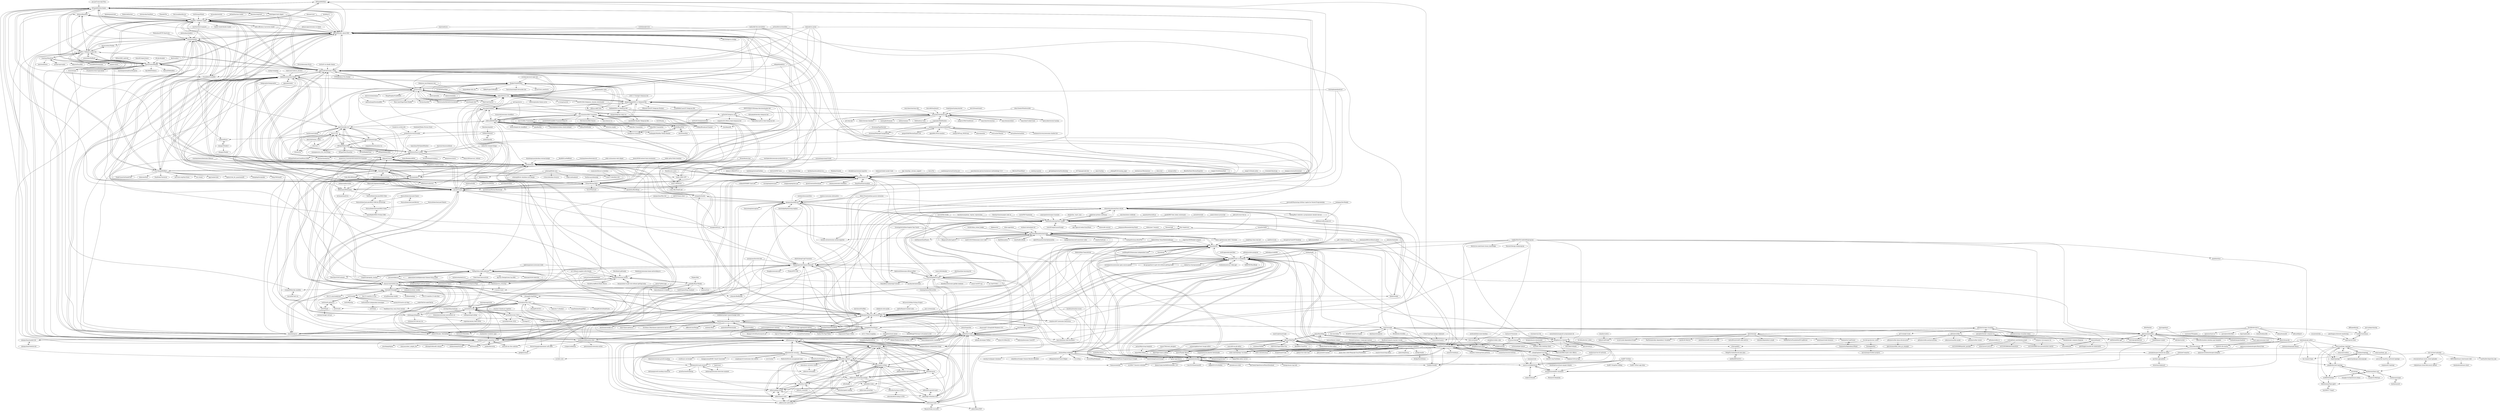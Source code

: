 digraph G {
"DIYgod/RSSHub" -> "DIYgod/RSSHub-Radar" ["e"=1]
"DIYgod/RSSHub" -> "yang991178/fluent-reader" ["e"=1]
"le5le-com/topology" -> "le5le-com/topology-vue-demo" ["e"=1]
"le5le-com/topology" -> "phynos/WebTopo" ["e"=1]
"sixeyed/diamol" -> "sixeyed/kiamol"
"sixeyed/diamol" -> "pmsipilot/docker-compose-viz"
"sixeyed/diamol" -> "geerlingguy/ansible-for-kubernetes" ["e"=1]
"miniflux/v2" -> "yang991178/fluent-reader" ["e"=1]
"miniflux/v2" -> "AboutRSS/ALL-about-RSS" ["e"=1]
"fengkx/NodeRSSBot" -> "iovxw/rssbot"
"fengkx/NodeRSSBot" -> "indes/flowerss-bot"
"fengkx/NodeRSSBot" -> "Rongronggg9/RSS-to-Telegram-Bot"
"fengkx/NodeRSSBot" -> "ayrat555/el_monitorro"
"fengkx/NodeRSSBot" -> "cbrgm/telegram-robot-rss"
"fengkx/NodeRSSBot" -> "BoKKeR/RSS-to-Telegram-Bot"
"fengkx/NodeRSSBot" -> "pureink/inkrss"
"fengkx/NodeRSSBot" -> "liaojack8/gd-utils-cht" ["e"=1]
"fengkx/NodeRSSBot" -> "TdBotProject/TdPmBot" ["e"=1]
"fengkx/NodeRSSBot" -> "Tooruchan/simple-forwarder-bot" ["e"=1]
"piglei/one-python-craftsman" -> "chinesehuazhou/python-whydo" ["e"=1]
"piglei/one-python-craftsman" -> "chinesehuazhou/python-weekly" ["e"=1]
"Splode/pomotroid" -> "yang991178/fluent-reader" ["e"=1]
"instantbox/instantbox" -> "aceimnorstuvwxz/openwebmonitor" ["e"=1]
"fluentpython/example-code-2e" -> "chinesehuazhou/python-weekly" ["e"=1]
"RSS-Bridge/rss-bridge" -> "AboutRSS/ALL-about-RSS" ["e"=1]
"scottrogowski/code2flow" -> "xioacd99/study-is-wonderful" ["e"=1]
"aceimnorstuvwxz/openwebmonitor" -> "aceimnorstuvwxz/irreader"
"aceimnorstuvwxz/openwebmonitor" -> "LogicJake/WebMonitor" ["e"=1]
"aceimnorstuvwxz/openwebmonitor" -> "aceimnorstuvwxz/awesome-chatbot-list" ["e"=1]
"aceimnorstuvwxz/openwebmonitor" -> "pengw0048/WechatExport-iOS" ["e"=1]
"aceimnorstuvwxz/openwebmonitor" -> "qqxx6661/Price-monitor" ["e"=1]
"aceimnorstuvwxz/openwebmonitor" -> "chengr28/Pcap_DNSProxy" ["e"=1]
"aceimnorstuvwxz/openwebmonitor" -> "easychen/checkchan-dist"
"aceimnorstuvwxz/openwebmonitor" -> "binux/qiandao" ["e"=1]
"aceimnorstuvwxz/openwebmonitor" -> "chroming/WebpageChangeNotify"
"aceimnorstuvwxz/openwebmonitor" -> "overcache/VRouter" ["e"=1]
"aceimnorstuvwxz/openwebmonitor" -> "instantbox/instantbox" ["e"=1]
"aceimnorstuvwxz/openwebmonitor" -> "idealclover/Easy-to-RSS"
"webclipper/web-clipper" -> "DIYgod/RSSHub-Radar" ["e"=1]
"webclipper/web-clipper" -> "yang991178/fluent-reader" ["e"=1]
"webclipper/web-clipper" -> "AboutRSS/ALL-about-RSS" ["e"=1]
"webclipper/web-clipper" -> "cooderl/wewe-rss" ["e"=1]
"LingDong-/shan-shui-inf" -> "zhaoolee/ins" ["e"=1]
"indes/flowerss-bot" -> "iovxw/rssbot"
"indes/flowerss-bot" -> "Rongronggg9/RSS-to-Telegram-Bot"
"indes/flowerss-bot" -> "fengkx/NodeRSSBot"
"indes/flowerss-bot" -> "gaowanliang/DownloadBot" ["e"=1]
"indes/flowerss-bot" -> "Xtao-Labs/PagerMaid-Modify" ["e"=1]
"indes/flowerss-bot" -> "snow922841/telegram_channel_downloader" ["e"=1]
"indes/flowerss-bot" -> "reruin/sharelist" ["e"=1]
"indes/flowerss-bot" -> "ehForwarderBot/ehForwarderBot" ["e"=1]
"indes/flowerss-bot" -> "iwestlin/gd-utils" ["e"=1]
"indes/flowerss-bot" -> "HenryQW/Awesome-TTRSS"
"indes/flowerss-bot" -> "666wcy/ARPT-Bot" ["e"=1]
"indes/flowerss-bot" -> "AboutRSS/ALL-about-RSS"
"indes/flowerss-bot" -> "MoeClub/OneList" ["e"=1]
"indes/flowerss-bot" -> "Achrou/goindex-theme-acrou" ["e"=1]
"indes/flowerss-bot" -> "y-young/nazurin" ["e"=1]
"RoderickQiu/wnr" -> "yang991178/fluent-reader" ["e"=1]
"cfour-hi/gitstars" -> "AnsonZnl/RehabilitationGuide" ["e"=1]
"zxyle/PDF-Explained" -> "chinesehuazhou/python-weekly" ["e"=1]
"lightningminers/awesome-indie" -> "yaoleifly/Nonsense-Series" ["e"=1]
"lightningminers/awesome-indie" -> "typlog/china-indie-podcasts" ["e"=1]
"sharoue/chinawareblock" -> "idealclover/Easy-to-RSS" ["e"=1]
"elliottzheng/CopyTranslator" -> "alaskasquirrel/Chinese-Podcasts" ["e"=1]
"alaskasquirrel/Chinese-Podcasts" -> "alaskasquirrel/Email-newsletter-RSS"
"alaskasquirrel/Chinese-Podcasts" -> "typlog/china-indie-podcasts"
"alaskasquirrel/Chinese-Podcasts" -> "feeddd/feeds"
"alaskasquirrel/Chinese-Podcasts" -> "AboutRSS/ALL-about-RSS"
"alaskasquirrel/Chinese-Podcasts" -> "chasays/newsletter-list"
"alaskasquirrel/Chinese-Podcasts" -> "qianguyihao/blog-list"
"alaskasquirrel/Chinese-Podcasts" -> "chenyukang/anxiety-handbook" ["e"=1]
"alaskasquirrel/Chinese-Podcasts" -> "DangJin/awesome-iptv" ["e"=1]
"alaskasquirrel/Chinese-Podcasts" -> "saveweb/rss-list"
"alaskasquirrel/Chinese-Podcasts" -> "xioacd99/study-is-wonderful"
"alaskasquirrel/Chinese-Podcasts" -> "timqian/chinese-independent-blogs" ["e"=1]
"alaskasquirrel/Chinese-Podcasts" -> "weekend-project-space/top-rss-list"
"alaskasquirrel/Chinese-Podcasts" -> "AmbroseX/Awesome-AISourceHub" ["e"=1]
"alaskasquirrel/Chinese-Podcasts" -> "anyant/rssant"
"alaskasquirrel/Chinese-Podcasts" -> "Ftindy/IPTV-URL" ["e"=1]
"enzeberg/tonzhon-music" -> "zonemeen/musicn" ["e"=1]
"enzeberg/tonzhon-music" -> "alaskasquirrel/Email-newsletter-RSS" ["e"=1]
"stevencohn/OneMore" -> "yang991178/fluent-reader" ["e"=1]
"brandon-rhodes/python-patterns" -> "eryajf/HowToStartOpenSource" ["e"=1]
"DIYgod/RSSHub-Radar" -> "DIYgod/RSSHub" ["e"=1]
"DIYgod/RSSHub-Radar" -> "yang991178/fluent-reader"
"DIYgod/RSSHub-Radar" -> "LeetaoGoooo/RSSAid"
"DIYgod/RSSHub-Radar" -> "AboutRSS/ALL-about-RSS"
"DIYgod/RSSHub-Radar" -> "HenryQW/Awesome-TTRSS"
"DIYgod/RSSHub-Radar" -> "Cay-Zhang/RSSBud"
"DIYgod/RSSHub-Radar" -> "feeddd/feeds"
"DIYgod/RSSHub-Radar" -> "cooderl/wewe-rss"
"DIYgod/RSSHub-Radar" -> "Kenshin/simpread" ["e"=1]
"DIYgod/RSSHub-Radar" -> "weekend-project-space/top-rss-list"
"DIYgod/RSSHub-Radar" -> "RSSNext/Folo" ["e"=1]
"DIYgod/RSSHub-Radar" -> "FreshRSS/FreshRSS" ["e"=1]
"DIYgod/RSSHub-Radar" -> "yang991178/fluent-reader-lite"
"DIYgod/RSSHub-Radar" -> "webclipper/web-clipper" ["e"=1]
"DIYgod/RSSHub-Radar" -> "Ashinch/ReadYou" ["e"=1]
"mika-cn/maoxian-web-clipper" -> "feeddd/feeds" ["e"=1]
"fzaninotto/DependencyWheel" -> "fzaninotto/CodeFlower"
"telegram-sms/telegram-sms" -> "indes/flowerss-bot" ["e"=1]
"telegram-sms/telegram-sms" -> "iovxw/rssbot" ["e"=1]
"levito/tt-rss-feedly-theme" -> "HenryQW/Awesome-TTRSS" ["e"=1]
"laixintao/iredis" -> "anyant/rssant" ["e"=1]
"cdhigh/KindleEar" -> "ynhacler/RedKindle" ["e"=1]
"cdhigh/KindleEar" -> "HenryQW/Awesome-TTRSS" ["e"=1]
"phynos/WebTopo" -> "yaolunmao/vue-webtopo-svgeditor"
"phynos/WebTopo" -> "bojue/Web-Editor"
"phynos/WebTopo" -> "le5le-com/topology" ["e"=1]
"phynos/WebTopo" -> "le5le-com/meta2d.js" ["e"=1]
"phynos/WebTopo" -> "bojue/BaseMap"
"phynos/WebTopo" -> "zhengweixing/iotview"
"phynos/WebTopo" -> "riclolsen/OSHMI" ["e"=1]
"phynos/WebTopo" -> "le5le-com/topology-vue-demo"
"phynos/WebTopo" -> "1StepEngineer/vue-topo"
"phynos/WebTopo" -> "OXOYO/X-Page-Editor-Vue" ["e"=1]
"phynos/WebTopo" -> "frangoteam/FUXA" ["e"=1]
"phynos/WebTopo" -> "ddiu8081/ChartFun" ["e"=1]
"phynos/WebTopo" -> "dgiot/dgiot-konva-editior"
"phynos/WebTopo" -> "jigang-duan/vue-flow-editor"
"phynos/WebTopo" -> "UsrIot/UsrCloudWXDemo_Js"
"xiaoai7904/web_designer" -> "bojue/Web-Editor" ["e"=1]
"yihong0618/gitblog" -> "saveweb/review-2021" ["e"=1]
"vgod/vimrc" -> "jimhorng/awesome-interview-mindset" ["e"=1]
"leafac/kill-the-newsletter" -> "AboutRSS/ALL-about-RSS" ["e"=1]
"leafac/kill-the-newsletter" -> "feeddd/feeds" ["e"=1]
"leafac/kill-the-newsletter" -> "alaskasquirrel/Email-newsletter-RSS" ["e"=1]
"leafac/kill-the-newsletter" -> "HenryQW/Awesome-TTRSS" ["e"=1]
"learnbyexample/py_regular_expressions" -> "chinesehuazhou/python-weekly" ["e"=1]
"LampScript/qdaily_backup" -> "typlog/china-indie-podcasts" ["e"=1]
"LampScript/qdaily_backup" -> "hellodword/wechat-feeds" ["e"=1]
"telegramlist/telegramlist" -> "typlog/china-indie-podcasts" ["e"=1]
"telegramlist/telegramlist" -> "iovxw/rssbot" ["e"=1]
"riclolsen/OSHMI" -> "phynos/WebTopo" ["e"=1]
"jae-jae/Userscript-Plus" -> "DIYgod/RSSHub-Radar" ["e"=1]
"xdite/memory-hack" -> "xdite/mind-hack"
"xdite/memory-hack" -> "xdite/blitz-product"
"xdite/memory-hack" -> "xdite/speed-writing"
"xdite/memory-hack" -> "xdite/remote-work"
"xdite/memory-hack" -> "xdite/note-hack"
"xdite/memory-hack" -> "xdite/learn-hack"
"xdite/memory-hack" -> "xdite/reading-system"
"xdite/memory-hack" -> "xdite/value-investing-newbie"
"xdite/memory-hack" -> "xdite/internet-security"
"xdite/memory-hack" -> "xdite/buy-time"
"xdite/memory-hack" -> "xdite/growth-hack-resource"
"xdite/memory-hack" -> "xdite/blitz-book"
"xdite/memory-hack" -> "xdite/career-path-book"
"xdite/memory-hack" -> "xdite/high-retention-class"
"xdite/memory-hack" -> "xdworks/naval"
"danny0838/content-farm-terminator" -> "feeddd/feeds" ["e"=1]
"bojue/Web-Editor" -> "phynos/WebTopo"
"bojue/Web-Editor" -> "zhengweixing/iotview"
"bojue/Web-Editor" -> "bojue/Web-editor-server"
"cj1128/learn-english-with-friends" -> "chasays/newsletter-list" ["e"=1]
"cj1128/learn-english-with-friends" -> "yaoleifly/Nonsense-Series" ["e"=1]
"HuijieL/Ren" -> "yaoleifly/Read-Weekly" ["e"=1]
"MrLevo520/Mini-Python-Project" -> "alaskasquirrel/Email-newsletter-RSS" ["e"=1]
"MrLevo520/Mini-Python-Project" -> "betterRunner/context-note" ["e"=1]
"OXOYO/X-Page-Editor-Vue" -> "phynos/WebTopo" ["e"=1]
"HelloGitHub-Team/Article" -> "xioacd99/study-is-wonderful" ["e"=1]
"HelloGitHub-Team/Article" -> "alaskasquirrel/Email-newsletter-RSS" ["e"=1]
"lcomplete/AspNetServer" -> "lcomplete/stock-viewer"
"aceimnorstuvwxz/irreader" -> "aceimnorstuvwxz/openwebmonitor"
"aceimnorstuvwxz/irreader" -> "ihewro/Focus"
"aceimnorstuvwxz/irreader" -> "idealclover/Easy-to-RSS"
"aceimnorstuvwxz/irreader" -> "ellipse42/wxrss"
"aceimnorstuvwxz/irreader" -> "lilydjwg/morerssplz"
"mendhak/waveshare-epaper-display" -> "exuanbo/assembler-simulator" ["e"=1]
"guanguans/favorite-link" -> "alaskasquirrel/Chinese-Podcasts" ["e"=1]
"guanguans/favorite-link" -> "zhaoolee/garss" ["e"=1]
"guanguans/favorite-link" -> "alaskasquirrel/Email-newsletter-RSS" ["e"=1]
"irazasyed/awesome-cloudflare" -> "yllhwa/RSSWorker" ["e"=1]
"typlog/china-indie-podcasts" -> "alaskasquirrel/Chinese-Podcasts"
"typlog/china-indie-podcasts" -> "saveweb/rss-list"
"typlog/china-indie-podcasts" -> "ChenChunCamus/article" ["e"=1]
"typlog/china-indie-podcasts" -> "chasays/newsletter-list"
"typlog/china-indie-podcasts" -> "hellodword/wechat-feeds"
"typlog/china-indie-podcasts" -> "jessuni/shikwasa"
"typlog/china-indie-podcasts" -> "Anyway-Design/Leon-Gao-RSS" ["e"=1]
"typlog/china-indie-podcasts" -> "Newslab2020/Collection" ["e"=1]
"typlog/china-indie-podcasts" -> "generalized-intelligence/gi-Chinese-Style-Guide"
"typlog/china-indie-podcasts" -> "shidenggui/bloghub"
"typlog/china-indie-podcasts" -> "yaoleifly/Nonsense-Series"
"typlog/china-indie-podcasts" -> "alaskasquirrel/Email-newsletter-RSS"
"typlog/china-indie-podcasts" -> "LampScript/qdaily_backup" ["e"=1]
"typlog/china-indie-podcasts" -> "qianguyihao/xiaobot-list"
"typlog/china-indie-podcasts" -> "Newslab2020/Contents" ["e"=1]
"zgq354/weibo-rss" -> "DIYgod/Weibo2RSS"
"zgq354/weibo-rss" -> "hellodword/wechat-feeds"
"zgq354/weibo-rss" -> "lilydjwg/morerssplz"
"zgq354/weibo-rss" -> "feeddd/feeds"
"zgq354/weibo-rss" -> "indes/flowerss-bot"
"zgq354/weibo-rss" -> "iovxw/rssbot"
"zgq354/weibo-rss" -> "YaoZeyuan/stablog" ["e"=1]
"zgq354/weibo-rss" -> "HenryQW/Awesome-TTRSS"
"zgq354/weibo-rss" -> "idealclover/Easy-to-RSS"
"zgq354/weibo-rss" -> "yllhwa/RSSWorker"
"zgq354/weibo-rss" -> "ttttmr/Wechat2RSS"
"zgq354/weibo-rss" -> "seazon/FeedMe"
"zgq354/weibo-rss" -> "zhu327/rss"
"zgq354/weibo-rss" -> "anyant/rssant"
"zgq354/weibo-rss" -> "ellipse42/wxrss"
"idealclover/Easy-to-RSS" -> "SevenOutman/rsshub.js"
"idealclover/Easy-to-RSS" -> "HenryQW/Awesome-TTRSS"
"idealclover/Easy-to-RSS" -> "hellodword/wechat-feeds"
"idealclover/Easy-to-RSS" -> "ellipse42/wxrss"
"idealclover/Easy-to-RSS" -> "idealclover/clover" ["e"=1]
"idealclover/Easy-to-RSS" -> "forecho/Quicksilver"
"idealclover/Easy-to-RSS" -> "zgq354/weibo-rss"
"idealclover/Easy-to-RSS" -> "iovxw/rssbot"
"idealclover/Easy-to-RSS" -> "HenryQW/mercury_fulltext" ["e"=1]
"1StepEngineer/vue-topo" -> "linghao518/vue-topo"
"1StepEngineer/vue-topo" -> "leer0911/myVueDemo" ["e"=1]
"1StepEngineer/vue-topo" -> "phynos/WebTopo"
"ChenChunCamus/article" -> "typlog/china-indie-podcasts" ["e"=1]
"zu1k/tg-keyword-reply-bot" -> "fengkx/NodeRSSBot" ["e"=1]
"zu1k/tg-keyword-reply-bot" -> "indes/flowerss-bot" ["e"=1]
"xdworks/yc-investor-school" -> "xdite/ray-principles"
"LogicJake/WebMonitor" -> "aceimnorstuvwxz/openwebmonitor" ["e"=1]
"LogicJake/WebMonitor" -> "easychen/checkchan-dist" ["e"=1]
"LogicJake/WebMonitor" -> "chroming/WebpageChangeNotify" ["e"=1]
"LogicJake/WebMonitor" -> "anyant/rssant" ["e"=1]
"LogicJake/WebMonitor" -> "pureink/inkrss" ["e"=1]
"yangliang1415/awesome-risk-control" -> "xdite/internet-security" ["e"=1]
"YaoZeyuan/zhihuhelp" -> "ttttmr/Wechat2RSS" ["e"=1]
"PicGo/Awesome-PicGo" -> "HenryQW/Awesome-TTRSS" ["e"=1]
"readrops/Readrops" -> "jocmp/capyreader" ["e"=1]
"readrops/Readrops" -> "Alkarex/EasyRSS"
"readrops/Readrops" -> "yang991178/fluent-reader-lite"
"readrops/Readrops" -> "FreshRSS/Extensions" ["e"=1]
"readrops/Readrops" -> "bubelov/news" ["e"=1]
"readrops/Readrops" -> "nextcloud/news" ["e"=1]
"solobat/paodin" -> "solobat/Steward"
"DIYgod/bilibili2RSS" -> "DIYgod/Weibo2RSS"
"DIYgod/bilibili2RSS" -> "DIYgod/NetEaseCloudMusic2RSS"
"hanyizhao/NetSpeedMonitor" -> "idealclover/Easy-to-RSS" ["e"=1]
"generalized-intelligence/gi-Chinese-Style-Guide" -> "generalized-intelligence/Tegu"
"BoKKeR/RSS-to-Telegram-Bot" -> "cbrgm/telegram-robot-rss"
"BoKKeR/RSS-to-Telegram-Bot" -> "viperadnan-git/rss-feed-telegram-bot"
"BoKKeR/RSS-to-Telegram-Bot" -> "hyPnOtICDo0g/rss-chan"
"BoKKeR/RSS-to-Telegram-Bot" -> "Rongronggg9/RSS-to-Telegram-Bot"
"BoKKeR/RSS-to-Telegram-Bot" -> "fengkx/NodeRSSBot"
"BoKKeR/RSS-to-Telegram-Bot" -> "iauctb/RSS-Reader-Telegram-Bot"
"go-on-the-way/d3.js-network-topology" -> "renjimin/d3-topology"
"ihewro/Focus" -> "zhangsr/Feeder2"
"xdite/blitz-product" -> "xdite/memory-hack"
"xdite/blitz-product" -> "xdite/mind-hack"
"xdite/blitz-product" -> "xdite/remote-work"
"xdite/blitz-product" -> "xdite/speed-writing"
"xdite/blitz-product" -> "xdite/value-investing-newbie"
"xdite/blitz-product" -> "xdite/reading-system"
"xdite/blitz-product" -> "xdite/growth-hack-resource"
"xdite/blitz-product" -> "xdite/note-hack"
"xdite/blitz-product" -> "xdite/blitz-book"
"xdite/blitz-product" -> "xdite/buy-time"
"xdite/blitz-product" -> "xdite/ray-principles"
"xdite/blitz-product" -> "xdworks/speed-reading"
"xdite/blitz-product" -> "xdworks/yc-investor-school"
"yaoleifly/Read-Weekly" -> "yaoleifly/Nonsense-Series"
"yaoleifly/Read-Weekly" -> "Aneureka/push-to-kindle"
"yaoleifly/Read-Weekly" -> "saveweb/rss-list"
"yaoleifly/Read-Weekly" -> "zealson/Zure" ["e"=1]
"yaoleifly/Read-Weekly" -> "hub0/typesetting-standard"
"ellipse42/wxrss" -> "hellodword/wechat-feeds"
"ellipse42/wxrss" -> "feeddd/feeds"
"ellipse42/wxrss" -> "anyant/rssant"
"ellipse42/wxrss" -> "shidenggui/bloghub"
"ellipse42/wxrss" -> "idealclover/Easy-to-RSS"
"ellipse42/wxrss" -> "RSSerpent/RSSerpent"
"ellipse42/wxrss" -> "DIYgod/ttrss-theme-rsshub" ["e"=1]
"jessuni/shikwasa" -> "plateui/plateui-legacy"
"jessuni/shikwasa" -> "podigee/podigee-podcast-player" ["e"=1]
"jessuni/shikwasa" -> "typlog/china-indie-podcasts"
"xdite/value-investing-newbie" -> "xdite/speed-writing"
"xdite/value-investing-newbie" -> "xdworks/naval"
"xdite/value-investing-newbie" -> "xdite/mind-hack"
"xdite/value-investing-newbie" -> "xdite/high-retention-class"
"xdite/value-investing-newbie" -> "xdite/memory-hack"
"xdite/value-investing-newbie" -> "xdite/blitz-book"
"xdite/value-investing-newbie" -> "xdite/blitz-product"
"xdite/value-investing-newbie" -> "xdite/buy-time"
"xdite/value-investing-newbie" -> "xdite/kaike"
"Aneureka/push-to-kindle" -> "yaoleifly/Read-Weekly"
"Aneureka/push-to-kindle" -> "ynhacler/RedKindle"
"cbrgm/telegram-robot-rss" -> "BoKKeR/RSS-to-Telegram-Bot"
"cbrgm/telegram-robot-rss" -> "iauctb/RSS-Reader-Telegram-Bot"
"cbrgm/telegram-robot-rss" -> "viperadnan-git/rss-feed-telegram-bot"
"cbrgm/telegram-robot-rss" -> "fengkx/NodeRSSBot"
"xdite/internet-security" -> "xdite/speed-writing"
"xdite/internet-security" -> "xdite/memory-hack"
"xdite/internet-security" -> "xdite/value-investing-newbie"
"xdite/internet-security" -> "xdite/mind-hack"
"xdite/internet-security" -> "xdite/remote-work"
"xdite/internet-security" -> "xdite/buy-time"
"xdite/internet-security" -> "yangliang1415/awesome-risk-control" ["e"=1]
"xdite/internet-security" -> "xdite/career-path-book"
"xdite/internet-security" -> "xdite/reading-system"
"xdite/internet-security" -> "xdite/blitz-product"
"xdite/internet-security" -> "ysrc/Liudao" ["e"=1]
"xdite/internet-security" -> "WalterInSH/risk-management-note" ["e"=1]
"xdite/internet-security" -> "threathunterX/nebula" ["e"=1]
"xdite/internet-security" -> "creditease-sec/insight" ["e"=1]
"xdite/internet-security" -> "xiangpasama/JDSRC-Small-Classroom" ["e"=1]
"leer0911/myVueDemo" -> "1StepEngineer/vue-topo" ["e"=1]
"wenyuan/jtopo_topology" -> "gongxufan/web-topology"
"wenyuan/jtopo_topology" -> "wenyuan/cceditor"
"wenyuan/jtopo_topology" -> "zhaodabao/topology"
"wenyuan/jtopo_topology" -> "darknessjs/jtopo-unit"
"wenyuan/jtopo_topology" -> "go-on-the-way/d3.js-network-topology"
"wenyuan/jtopo_topology" -> "luqin/topology"
"wenyuan/jtopo_topology" -> "wu6660563/jtopo"
"wenyuan/jtopo_topology" -> "billyhoomm/jTopo-gplot"
"wenyuan/jtopo_topology" -> "wenyuan/jtopo_api"
"wenyuan/jtopo_topology" -> "1StepEngineer/vue-topo"
"tuanjie54188/jtopo" -> "oo2o/jtopo"
"linghao518/vue-topo" -> "1StepEngineer/vue-topo"
"xdite/blitz-book" -> "xdworks/speed-reading"
"xdite/blitz-book" -> "xdite/value-investing"
"xdite/blitz-book" -> "xdworks/startup-cs183b"
"oo2o/jtopo" -> "tuanjie54188/jtopo"
"oo2o/jtopo" -> "changhe-fu/OpenSource-demo"
"solobat/Steward" -> "solobat/paodin"
"solobat/Steward" -> "lilydjwg/morerssplz"
"awehook/blink-mind-desktop" -> "rick-yo/remind" ["e"=1]
"AboutRSS/ALL-about-RSS" -> "DIYgod/RSSHub-Radar"
"AboutRSS/ALL-about-RSS" -> "feeddd/feeds"
"AboutRSS/ALL-about-RSS" -> "yang991178/fluent-reader"
"AboutRSS/ALL-about-RSS" -> "weekend-project-space/top-rss-list"
"AboutRSS/ALL-about-RSS" -> "HenryQW/Awesome-TTRSS"
"AboutRSS/ALL-about-RSS" -> "Ashinch/ReadYou" ["e"=1]
"AboutRSS/ALL-about-RSS" -> "DIYgod/RSSHub" ["e"=1]
"AboutRSS/ALL-about-RSS" -> "FreshRSS/FreshRSS" ["e"=1]
"AboutRSS/ALL-about-RSS" -> "cooderl/wewe-rss"
"AboutRSS/ALL-about-RSS" -> "RSS-Bridge/rss-bridge" ["e"=1]
"AboutRSS/ALL-about-RSS" -> "seazon/FeedMe"
"AboutRSS/ALL-about-RSS" -> "indes/flowerss-bot"
"AboutRSS/ALL-about-RSS" -> "anyant/rssant"
"AboutRSS/ALL-about-RSS" -> "LeetaoGoooo/RSSAid"
"AboutRSS/ALL-about-RSS" -> "Cay-Zhang/RSSBud"
"zmister2016/MrDoc" -> "anyant/rssant" ["e"=1]
"Rongronggg9/RSS-to-Telegram-Bot" -> "indes/flowerss-bot"
"Rongronggg9/RSS-to-Telegram-Bot" -> "iovxw/rssbot"
"Rongronggg9/RSS-to-Telegram-Bot" -> "fengkx/NodeRSSBot"
"Rongronggg9/RSS-to-Telegram-Bot" -> "ccbikai/BroadcastChannel" ["e"=1]
"Rongronggg9/RSS-to-Telegram-Bot" -> "BoKKeR/RSS-to-Telegram-Bot"
"Rongronggg9/RSS-to-Telegram-Bot" -> "yllhwa/RSSWorker"
"Rongronggg9/RSS-to-Telegram-Bot" -> "AboutRSS/ALL-about-RSS"
"Rongronggg9/RSS-to-Telegram-Bot" -> "666wcy/ARPT-Bot" ["e"=1]
"Rongronggg9/RSS-to-Telegram-Bot" -> "easychen/rsspush"
"Rongronggg9/RSS-to-Telegram-Bot" -> "TBXark/ChatGPT-Telegram-Workers" ["e"=1]
"Rongronggg9/RSS-to-Telegram-Bot" -> "HenryQW/Awesome-TTRSS"
"Rongronggg9/RSS-to-Telegram-Bot" -> "feeddd/feeds"
"Rongronggg9/RSS-to-Telegram-Bot" -> "cooderl/wewe-rss"
"Rongronggg9/RSS-to-Telegram-Bot" -> "yym68686/ChatGPT-Telegram-Bot" ["e"=1]
"Rongronggg9/RSS-to-Telegram-Bot" -> "LloydAsp/nfd" ["e"=1]
"Jackpopc/DevWeekly" -> "chinesehuazhou/python-weekly" ["e"=1]
"Jackpopc/DevWeekly" -> "chinesehuazhou/python-whydo" ["e"=1]
"yang991178/fluent-reader" -> "yang991178/fluent-reader-lite"
"yang991178/fluent-reader" -> "DIYgod/RSSHub-Radar"
"yang991178/fluent-reader" -> "DIYgod/RSSHub" ["e"=1]
"yang991178/fluent-reader" -> "FreshRSS/FreshRSS" ["e"=1]
"yang991178/fluent-reader" -> "Ashinch/ReadYou" ["e"=1]
"yang991178/fluent-reader" -> "AboutRSS/ALL-about-RSS"
"yang991178/fluent-reader" -> "koodo-reader/koodo-reader" ["e"=1]
"yang991178/fluent-reader" -> "cooderl/wewe-rss"
"yang991178/fluent-reader" -> "weekend-project-space/top-rss-list"
"yang991178/fluent-reader" -> "RSSNext/Folo" ["e"=1]
"yang991178/fluent-reader" -> "feeddd/feeds"
"yang991178/fluent-reader" -> "martinrotter/rssguard" ["e"=1]
"yang991178/fluent-reader" -> "HenryQW/Awesome-TTRSS"
"yang991178/fluent-reader" -> "LeetaoGoooo/RSSAid"
"yang991178/fluent-reader" -> "hello-efficiency-inc/raven-reader" ["e"=1]
"Hentioe/policr-mini" -> "Rongronggg9/RSS-to-Telegram-Bot" ["e"=1]
"Hentioe/policr-mini" -> "indes/flowerss-bot" ["e"=1]
"tiddly-gittly/TidGi-Desktop" -> "feeddd/feeds" ["e"=1]
"xiaochengcike/Ai-learn" -> "xdite/learn-hack"
"xiaochengcike/Ai-learn" -> "chenyukang/anxiety-handbook" ["e"=1]
"xiaochengcike/Ai-learn" -> "chinesehuazhou/python-weekly"
"xiaochengcike/Ai-learn" -> "AmbroseX/Awesome-AISourceHub" ["e"=1]
"xiaochengcike/Ai-learn" -> "DennisThink/awesome_twitter_CN" ["e"=1]
"xiaochengcike/Ai-learn" -> "m1-llie/TUMCC" ["e"=1]
"xiaochengcike/Ai-learn" -> "chinesehuazhou/python-whydo"
"xiaochengcike/Ai-learn" -> "runningcheese/MirrorSite" ["e"=1]
"xiaochengcike/Ai-learn" -> "bleedline/Awesome-gptlike-shellsite" ["e"=1]
"xiaochengcike/Ai-learn" -> "PandaBearLab/prompt-tutorial" ["e"=1]
"xiaochengcike/Ai-learn" -> "alaskasquirrel/Chinese-Podcasts"
"xiaochengcike/Ai-learn" -> "jiran214/GPT-vup" ["e"=1]
"xiaochengcike/Ai-learn" -> "hardhackerlabs/book" ["e"=1]
"xiaochengcike/Ai-learn" -> "easychen/stack-roadmap" ["e"=1]
"xiaochengcike/Ai-learn" -> "easychen/lean-side-bussiness" ["e"=1]
"rogerzhu/MNWeeklyCategory" -> "xioacd99/study-is-wonderful" ["e"=1]
"rogerzhu/MNWeeklyCategory" -> "zhaoolee/ins" ["e"=1]
"bubelov/news" -> "yang991178/fluent-reader-lite" ["e"=1]
"github/archive-program" -> "xioacd99/study-is-wonderful" ["e"=1]
"vasanthv/hello" -> "AnsonZnl/RehabilitationGuide" ["e"=1]
"vasanthv/hello" -> "zhaoolee/ins" ["e"=1]
"ssnhd/googlevoice" -> "indes/flowerss-bot" ["e"=1]
"ssnhd/googlevoice" -> "AboutRSS/ALL-about-RSS" ["e"=1]
"yihong0618/running_page" -> "cooderl/wewe-rss" ["e"=1]
"chinesehuazhou/python-whydo" -> "chinesehuazhou/python-weekly"
"chinesehuazhou/python-whydo" -> "piglei/one-python-craftsman" ["e"=1]
"chinesehuazhou/python-whydo" -> "xioacd99/study-is-wonderful"
"chinesehuazhou/python-whydo" -> "qianguyihao/blog-list"
"chinesehuazhou/python-whydo" -> "zhaoolee/ins"
"chinesehuazhou/python-whydo" -> "yihong0618/gitblog" ["e"=1]
"chinesehuazhou/python-whydo" -> "xiaochengcike/Ai-learn"
"chinesehuazhou/python-whydo" -> "PandaBearLab/prompt-tutorial" ["e"=1]
"chinesehuazhou/python-whydo" -> "alaskasquirrel/Email-newsletter-RSS"
"chinesehuazhou/python-whydo" -> "Ceelog/DictionaryByGPT4" ["e"=1]
"chinesehuazhou/python-whydo" -> "hardhackerlabs/book" ["e"=1]
"chinesehuazhou/python-whydo" -> "tuteng/Best-websites-a-programmer-should-visit-zh" ["e"=1]
"chinesehuazhou/python-whydo" -> "AnsonZnl/RehabilitationGuide"
"chinesehuazhou/python-whydo" -> "shfshanyue/fp-jargon-zh" ["e"=1]
"chinesehuazhou/python-whydo" -> "alaskasquirrel/Chinese-Podcasts"
"wechatsync/Wechatsync" -> "cooderl/wewe-rss" ["e"=1]
"susam/mintotp" -> "vaporup/ssh-tools" ["e"=1]
"riskers/GithubX" -> "sansui-orz/bilibili2local"
"nkanaev/yarr" -> "AboutRSS/ALL-about-RSS" ["e"=1]
"nkanaev/yarr" -> "yang991178/fluent-reader" ["e"=1]
"zhaoolee/OnlineToolsBook" -> "zhaoolee/ins" ["e"=1]
"zhaoolee/OnlineToolsBook" -> "zhaoolee/garss" ["e"=1]
"zhaoolee/OnlineToolsBook" -> "alaskasquirrel/Email-newsletter-RSS" ["e"=1]
"zhaoolee/OnlineToolsBook" -> "anyant/rssant" ["e"=1]
"OJZen/QMD_Android" -> "LeetaoGoooo/RSSAid" ["e"=1]
"anyant/rssant" -> "feeddd/feeds"
"anyant/rssant" -> "HenryQW/Awesome-TTRSS"
"anyant/rssant" -> "AboutRSS/ALL-about-RSS"
"anyant/rssant" -> "ttttmr/Wechat2RSS"
"anyant/rssant" -> "zhaoolee/garss"
"anyant/rssant" -> "hellodword/wechat-feeds"
"anyant/rssant" -> "ellipse42/wxrss"
"anyant/rssant" -> "seazon/FeedMe"
"anyant/rssant" -> "indes/flowerss-bot"
"anyant/rssant" -> "DIYgod/RSSHub-Radar"
"anyant/rssant" -> "iovxw/rssbot"
"anyant/rssant" -> "yang991178/fluent-reader"
"anyant/rssant" -> "alaskasquirrel/Email-newsletter-RSS"
"anyant/rssant" -> "chasays/newsletter-list"
"anyant/rssant" -> "lcomplete/huntly" ["e"=1]
"cunyu1943/ebooks" -> "xiaochengcike/Ai-learn" ["e"=1]
"zhu327/rss" -> "wlwr/rss"
"zhu327/rss" -> "iberryful/weixin_sogou" ["e"=1]
"zhu327/rss" -> "tttwwy/rss"
"zhu327/rss" -> "xzonepiece/rss_for_everything"
"zhu327/rss" -> "lilydjwg/morerssplz"
"zhu327/rss" -> "DIYgod/Weibo2RSS"
"zhu327/rss" -> "idealclover/Easy-to-RSS"
"zhu327/rss" -> "zgq354/weibo-rss"
"zhu327/rss" -> "forecho/Quicksilver"
"codeSTACKr/codeSTACKr" -> "tw93/tw93" ["e"=1]
"argosopentech/argos-translate" -> "chinesehuazhou/python-weekly" ["e"=1]
"Kenshin/simptab" -> "solobat/Steward" ["e"=1]
"damoeb/rss-proxy" -> "AboutRSS/ALL-about-RSS" ["e"=1]
"damoeb/rss-proxy" -> "HenryQW/Awesome-TTRSS" ["e"=1]
"damoeb/rss-proxy" -> "rss-translator/RSS-Translator" ["e"=1]
"damoeb/rss-proxy" -> "RSSerpent/RSSerpent" ["e"=1]
"damoeb/rss-proxy" -> "Rongronggg9/RSS-to-Telegram-Bot" ["e"=1]
"damoeb/rss-proxy" -> "hellodword/wechat-feeds" ["e"=1]
"spacecowboy/Feeder" -> "yang991178/fluent-reader-lite" ["e"=1]
"Cay-Zhang/RSSBud" -> "DIYgod/RSSHub-Radar"
"Cay-Zhang/RSSBud" -> "LeetaoGoooo/RSSAid"
"Cay-Zhang/RSSBud" -> "feeddd/feeds"
"Cay-Zhang/RSSBud" -> "AboutRSS/ALL-about-RSS"
"Cay-Zhang/RSSBud" -> "hellodword/wechat-feeds"
"Cay-Zhang/RSSBud" -> "indes/flowerss-bot"
"Cay-Zhang/RSSBud" -> "Peng-YM/QuanX" ["e"=1]
"Cay-Zhang/RSSBud" -> "VirgilClyne/GetSomeFries" ["e"=1]
"Cay-Zhang/RSSBud" -> "shenruisi/Stay" ["e"=1]
"Cay-Zhang/RSSBud" -> "DualSubs/Universal" ["e"=1]
"Cay-Zhang/RSSBud" -> "sub-store-org/Sub-Store" ["e"=1]
"Cay-Zhang/RSSBud" -> "Orz-3/mini" ["e"=1]
"Cay-Zhang/RSSBud" -> "app2smile/rules" ["e"=1]
"Cay-Zhang/RSSBud" -> "zqzess/rule_for_quantumultX" ["e"=1]
"Cay-Zhang/RSSBud" -> "dompling/Scriptable" ["e"=1]
"myinvestpilot/invest-alchemy" -> "xdash/GHacker_Newsletter" ["e"=1]
"martinrotter/rssguard" -> "yang991178/fluent-reader" ["e"=1]
"martinrotter/rssguard" -> "AboutRSS/ALL-about-RSS" ["e"=1]
"martinrotter/rssguard" -> "seazon/FeedMe" ["e"=1]
"snow922841/telegram_channel_downloader" -> "indes/flowerss-bot" ["e"=1]
"doocs/md" -> "cooderl/wewe-rss" ["e"=1]
"LearnGolang/LearnGolang" -> "xioacd99/study-is-wonderful" ["e"=1]
"lovefc/china_school_badge" -> "AnsonZnl/RehabilitationGuide" ["e"=1]
"Hackl0us/AdBlock-Rules-Mirror" -> "yaoleifly/Nonsense-Series" ["e"=1]
"plateaukao/einkbro" -> "seazon/FeedMe" ["e"=1]
"god-jason/iot-master" -> "yaolunmao/vue-webtopo-svgeditor" ["e"=1]
"samsha/graph.editor" -> "luqin/topology"
"samsha/graph.editor" -> "tm-roamer/ctopo"
"samsha/graph.editor" -> "gongxufan/web-topology"
"samsha/graph.editor" -> "jinzhanye/mxgraph-demos" ["e"=1]
"samsha/graph.editor" -> "wenyuan/jtopo_topology"
"samsha/graph.editor" -> "1StepEngineer/vue-topo"
"samsha/graph.editor" -> "le5le-com/topology" ["e"=1]
"zhanglun/lettura" -> "chinesehuazhou/python-weekly" ["e"=1]
"zhanglun/lettura" -> "yang991178/fluent-reader" ["e"=1]
"zhanglun/lettura" -> "cooderl/wewe-rss" ["e"=1]
"zhanglun/lettura" -> "rss-translator/RSS-Translator" ["e"=1]
"zhanglun/lettura" -> "anyant/rssant" ["e"=1]
"zhanglun/lettura" -> "ttttmr/Wechat2RSS" ["e"=1]
"Jason-chen-coder/Mxgraph-EasyFlowEditor" -> "yaolunmao/vue-webtopo-svgeditor" ["e"=1]
"YaoZeyuan/stablog" -> "zgq354/weibo-rss" ["e"=1]
"YaoZeyuan/stablog" -> "feeddd/feeds" ["e"=1]
"linesoft2/open2share" -> "LeetaoGoooo/RSSAid" ["e"=1]
"yaoleifly/Nonsense-Series" -> "yaoleifly/Read-Weekly"
"yaoleifly/Nonsense-Series" -> "chasays/newsletter-list"
"yaoleifly/Nonsense-Series" -> "Hackl0us/AdBlock-Rules-Mirror" ["e"=1]
"yaoleifly/Nonsense-Series" -> "0xtaosu/how-to-get-rich-without-getting-lucky" ["e"=1]
"yaoleifly/Nonsense-Series" -> "dianbanjiu/rss_everyday"
"crodjer/watchman" -> "vaporup/ssh-tools"
"yikeke/zh-style-guide" -> "alaskasquirrel/Email-newsletter-RSS" ["e"=1]
"dexplo/bar_chart_race" -> "chinesehuazhou/python-weekly" ["e"=1]
"Orbitale/Compotes" -> "narwhal-apps/gitbar"
"bojue/BaseMap" -> "phynos/WebTopo"
"bojue/BaseMap" -> "yaolunmao/vue-webtopo-svgeditor"
"bojue/BaseMap" -> "pengfeiw/react-paint"
"bojue/BaseMap" -> "bojue/Web-Editor"
"bojue/BaseMap" -> "rick-yo/remind"
"bojue/BaseMap" -> "pengfeiw/css-tutorial"
"shidenggui/bloghub" -> "saveweb/rss-list"
"shidenggui/bloghub" -> "richshaw2015/oh-my-rss"
"shidenggui/bloghub" -> "ellipse42/wxrss"
"shidenggui/bloghub" -> "superleeyom/my-feed-OPML"
"lcomplete/TechShare" -> "xioacd99/study-is-wonderful"
"lcomplete/TechShare" -> "alaskasquirrel/Email-newsletter-RSS"
"lcomplete/TechShare" -> "Yaohui-Wu/TigerToken" ["e"=1]
"lcomplete/TechShare" -> "xdash/GHacker_Newsletter"
"lcomplete/TechShare" -> "tingyunote/Tingyu-Notes" ["e"=1]
"lcomplete/TechShare" -> "xr2117/bean-mapping" ["e"=1]
"lcomplete/TechShare" -> "lcomplete/huntly" ["e"=1]
"lcomplete/TechShare" -> "DavidWong9785/react-virtualized-scroll" ["e"=1]
"lcomplete/TechShare" -> "bestxtools/awesome-toolbox-chinese"
"lcomplete/TechShare" -> "lcomplete/stock-viewer"
"lcomplete/TechShare" -> "lihang212010/Elasticsearch-ais" ["e"=1]
"lcomplete/TechShare" -> "zhaoolee/ins"
"lcomplete/TechShare" -> "wgycs/CSAndroid-Notes" ["e"=1]
"lcomplete/TechShare" -> "zs-neo/FastGateway" ["e"=1]
"lcomplete/TechShare" -> "chasays/newsletter-list"
"glato/emerge" -> "matsoftware/swift-code-metrics" ["e"=1]
"glato/emerge" -> "fzaninotto/CodeFlower"
"glato/emerge" -> "simonbs/dependency-graph" ["e"=1]
"glato/emerge" -> "MobileNativeFoundation/XCLogParser" ["e"=1]
"glato/emerge" -> "smontanari/code-forensics" ["e"=1]
"glato/emerge" -> "githubocto/repo-visualizer"
"glato/emerge" -> "koknat/callGraph"
"glato/emerge" -> "sz-p/vscode-dependencyGraph"
"glato/emerge" -> "PaulTaykalo/objc-dependency-visualizer" ["e"=1]
"glato/emerge" -> "spotify/XCMetrics" ["e"=1]
"glato/emerge" -> "pointfreeco/swift-issue-reporting" ["e"=1]
"caoyu48/vue-g6-editor" -> "le5le-com/topology-vue-demo" ["e"=1]
"itu-devops/lecture_notes" -> "Duckapple/Kat"
"itu-devops/lecture_notes" -> "avborup/kitty"
"parlay96/pl-drag-template" -> "bojue/Web-Editor" ["e"=1]
"xdite/mind-hack" -> "xdite/speed-writing"
"xdite/mind-hack" -> "xdite/memory-hack"
"xdite/mind-hack" -> "xdite/remote-work"
"xdite/mind-hack" -> "xdite/note-hack"
"xdite/mind-hack" -> "xdite/blitz-product"
"xdite/mind-hack" -> "xdite/learn-hack"
"xdite/mind-hack" -> "xdite/reading-system"
"xdite/mind-hack" -> "xdite/value-investing-newbie"
"xdite/mind-hack" -> "xdite/buy-time"
"xdite/mind-hack" -> "xdite/high-retention-class"
"xdite/mind-hack" -> "xdworks/naval"
"xdite/mind-hack" -> "xdite/career-path-book"
"xdite/mind-hack" -> "xdite/internet-security"
"xdite/mind-hack" -> "xdite/essential-rails-pattern"
"Higurashi-kagome/wereader" -> "anyant/rssant" ["e"=1]
"Higurashi-kagome/wereader" -> "chasays/newsletter-list" ["e"=1]
"parzulpan/livebox" -> "anyant/rssant" ["e"=1]
"xdite/reading-system" -> "xdite/buy-time"
"xdite/reading-system" -> "xdite/speed-writing"
"xdite/reading-system" -> "xdite/high-retention-class"
"xdite/reading-system" -> "xdite/remote-work"
"Newslab2020/Contents" -> "hellodword/wechat-feeds" ["e"=1]
"Newslab2020/Contents" -> "chasays/newsletter-list" ["e"=1]
"fat-garage/how-to-get-rich-without-getting-lucky" -> "xioacd99/study-is-wonderful" ["e"=1]
"fat-garage/how-to-get-rich-without-getting-lucky" -> "zhaoolee/ins" ["e"=1]
"hellodword/wechat-feeds" -> "feeddd/feeds"
"hellodword/wechat-feeds" -> "ellipse42/wxrss"
"hellodword/wechat-feeds" -> "ttttmr/Wechat2RSS"
"hellodword/wechat-feeds" -> "HenryQW/Awesome-TTRSS"
"hellodword/wechat-feeds" -> "howie6879/liuli"
"hellodword/wechat-feeds" -> "zgq354/weibo-rss"
"hellodword/wechat-feeds" -> "Cay-Zhang/RSSBud"
"hellodword/wechat-feeds" -> "AboutRSS/ALL-about-RSS"
"hellodword/wechat-feeds" -> "anyant/rssant"
"hellodword/wechat-feeds" -> "RSSerpent/RSSerpent"
"hellodword/wechat-feeds" -> "indes/flowerss-bot"
"hellodword/wechat-feeds" -> "idealclover/Easy-to-RSS"
"hellodword/wechat-feeds" -> "pureink/inkrss"
"hellodword/wechat-feeds" -> "openneno/neno" ["e"=1]
"hellodword/wechat-feeds" -> "fengkx/NodeRSSBot"
"actionsflow/actionsflow" -> "AboutRSS/ALL-about-RSS" ["e"=1]
"actionsflow/actionsflow" -> "feeddd/feeds" ["e"=1]
"caicaishmily/pragmatic-programmer-zh" -> "pengfeiw/css-tutorial" ["e"=1]
"SaltyLeo/i-book.in_Archive" -> "hellodword/wechat-feeds" ["e"=1]
"sixeyed/kiamol" -> "sixeyed/diamol"
"rick-yo/remind" -> "pengfeiw/react-paint"
"blanboom/awesome-home-networking-cn" -> "yaoleifly/Nonsense-Series" ["e"=1]
"LeetaoGoooo/KindleHelper" -> "dianbanjiu/rss_everyday" ["e"=1]
"LeetaoGoooo/KindleHelper" -> "Aneureka/push-to-kindle" ["e"=1]
"xdite/remote-work" -> "xdite/speed-writing"
"xdite/remote-work" -> "xdite/mind-hack"
"xdite/remote-work" -> "xdite/reading-system"
"xdite/remote-work" -> "xdite/memory-hack"
"xdite/remote-work" -> "xdite/buy-time"
"xdite/remote-work" -> "xdite/blitz-product"
"xdite/remote-work" -> "xdite/note-hack"
"xdite/remote-work" -> "xdite/career-path-book"
"vortesnail/qier-player" -> "PixiColorEffects/pixi-color-effects" ["e"=1]
"xdworks/naval" -> "xdite/reading-system"
"xdworks/naval" -> "xdite/value-investing-newbie"
"xdworks/naval" -> "xdite/speed-writing"
"Colin-XKL/RSSmanX" -> "stilleshan/rssforever"
"lcomplete/stock-viewer" -> "lcomplete/AspNetServer"
"tttwwy/rss" -> "zhu327/rss"
"0xtaosu/how-to-get-rich-without-getting-lucky" -> "yaoleifly/Nonsense-Series" ["e"=1]
"xdite/speed-writing" -> "xdite/mind-hack"
"xdite/speed-writing" -> "xdite/remote-work"
"xdite/speed-writing" -> "xdite/reading-system"
"xdite/speed-writing" -> "xdite/high-retention-class"
"xdite/speed-writing" -> "xdite/buy-time"
"xdite/speed-writing" -> "xdite/memory-hack"
"xdite/speed-writing" -> "xdite/career-path-book"
"xdite/speed-writing" -> "xdite/value-investing-newbie"
"xdite/speed-writing" -> "xdite/intro-growth-hack"
"xdite/speed-writing" -> "xdite/essential-rails-pattern"
"xdite/speed-writing" -> "xdite/learn-hack"
"xdite/speed-writing" -> "xdite/note-hack"
"xdite/speed-writing" -> "xdworks/naval"
"xdite/speed-writing" -> "xdite/blitz-product"
"xdite/buy-time" -> "xdite/reading-system"
"xdite/buy-time" -> "xdite/tx_translate"
"xdite/buy-time" -> "xdite/speed-writing"
"xdite/career-path-book" -> "xdite/speed-writing"
"xdite/career-path-book" -> "xdite/reading-system"
"xdite/career-path-book" -> "xdite/remote-work"
"xdite/career-path-book" -> "xdite/buy-time"
"xdite/career-path-book" -> "xdite/mind-hack"
"tw93/tw93" -> "tw93/tw93.github.io"
"le5le-com/topology-vue-demo" -> "le5le-com/topology" ["e"=1]
"le5le-com/topology-vue-demo" -> "phynos/WebTopo"
"wenyuan/cceditor" -> "wenyuan/jtopo_topology"
"xdite/intro-growth-hack" -> "xdite/high-retention-class"
"Duckapple/Kat" -> "mircealungu/student-projects"
"reycn/full-text-rss" -> "yuzujin99/heroku-miniflux"
"kimlimjustin/xplorer" -> "naaive/orange" ["e"=1]
"zserge/awfice" -> "cooderl/wewe-rss" ["e"=1]
"geerlingguy/internet-monitoring" -> "vaporup/ssh-tools" ["e"=1]
"Waboodoo/HTTP-Shortcuts" -> "seazon/FeedMe" ["e"=1]
"winfsp/hubfs" -> "exuanbo/assembler-simulator" ["e"=1]
"winfsp/hubfs" -> "xioacd99/study-is-wonderful" ["e"=1]
"hyPnOtICDo0g/rss-chan" -> "viperadnan-git/rss-feed-telegram-bot"
"hyPnOtICDo0g/rss-chan" -> "hyPnOtICDo0g/hishirobot"
"hyPnOtICDo0g/rss-chan" -> "magneto261290/rss-feed-telegram-bot"
"jam-systems/jam" -> "alaskasquirrel/Email-newsletter-RSS" ["e"=1]
"BlueMatthew/WechatExporter" -> "cooderl/wewe-rss" ["e"=1]
"ljinkai/weekly" -> "chinesehuazhou/python-weekly" ["e"=1]
"ljinkai/weekly" -> "zhaoolee/ins" ["e"=1]
"xinychen/latex-cookbook" -> "chinesehuazhou/python-weekly" ["e"=1]
"madawei2699/notion-sites" -> "xdash/GHacker_Newsletter"
"madawei2699/notion-sites" -> "xdite/note-hack"
"madawei2699/notion-sites" -> "chasays/newsletter-list"
"madawei2699/notion-sites" -> "bestxtools/awesome-toolbox-chinese"
"madawei2699/notion-sites" -> "yaoleifly/Nonsense-Series"
"madawei2699/notion-sites" -> "saveweb/review-2021"
"madawei2699/notion-sites" -> "feeddd/feeds"
"madawei2699/notion-sites" -> "alaskasquirrel/Email-newsletter-RSS"
"madawei2699/notion-sites" -> "yihong0618/gitblog" ["e"=1]
"madawei2699/notion-sites" -> "alaskasquirrel/Chinese-Podcasts"
"madawei2699/notion-sites" -> "craigary/nobelium" ["e"=1]
"madawei2699/notion-sites" -> "xdite/remote-work"
"madawei2699/notion-sites" -> "spencerpauly/awesome-notion" ["e"=1]
"madawei2699/notion-sites" -> "lcomplete/TechShare"
"madawei2699/notion-sites" -> "forrestchang/programmer-soft-skills" ["e"=1]
"niumoo/bing-wallpaper" -> "zhaoolee/ins"
"niumoo/bing-wallpaper" -> "xCss/bing" ["e"=1]
"niumoo/bing-wallpaper" -> "myseil/BingWallpaper"
"niumoo/bing-wallpaper" -> "eryajf/HowToStartOpenSource"
"niumoo/bing-wallpaper" -> "xioacd99/study-is-wonderful"
"niumoo/bing-wallpaper" -> "AnsonZnl/RehabilitationGuide"
"niumoo/bing-wallpaper" -> "zonemeen/musicn"
"niumoo/bing-wallpaper" -> "mouday/wallpaper-database" ["e"=1]
"niumoo/bing-wallpaper" -> "alaskasquirrel/Email-newsletter-RSS"
"niumoo/bing-wallpaper" -> "foamzou/melody" ["e"=1]
"niumoo/bing-wallpaper" -> "cobaltdisco/Google-Chinese-Results-Blocklist" ["e"=1]
"niumoo/bing-wallpaper" -> "zu1k/bs-core" ["e"=1]
"niumoo/bing-wallpaper" -> "qiangmzsx/Software-Engineering-at-Google" ["e"=1]
"niumoo/bing-wallpaper" -> "LearnGolang/LearnGolang" ["e"=1]
"niumoo/bing-wallpaper" -> "zfdang/Android-Touch-Helper" ["e"=1]
"magicdawn/yun-playlist-downloader" -> "zonemeen/musicn" ["e"=1]
"plenaryapp/awesome-rss-feeds" -> "AboutRSS/ALL-about-RSS" ["e"=1]
"feeddd/feeds" -> "AboutRSS/ALL-about-RSS"
"feeddd/feeds" -> "hellodword/wechat-feeds"
"feeddd/feeds" -> "DIYgod/RSSHub-Radar"
"feeddd/feeds" -> "ttttmr/Wechat2RSS"
"feeddd/feeds" -> "cooderl/wewe-rss"
"feeddd/feeds" -> "alaskasquirrel/Email-newsletter-RSS"
"feeddd/feeds" -> "HenryQW/Awesome-TTRSS"
"feeddd/feeds" -> "anyant/rssant"
"feeddd/feeds" -> "howie6879/liuli"
"feeddd/feeds" -> "LeetaoGoooo/RSSAid"
"feeddd/feeds" -> "Cay-Zhang/RSSBud"
"feeddd/feeds" -> "yang991178/fluent-reader"
"feeddd/feeds" -> "seazon/FeedMe"
"feeddd/feeds" -> "weekend-project-space/top-rss-list"
"feeddd/feeds" -> "ellipse42/wxrss"
"yang991178/fluent-reader-lite" -> "yang991178/fluent-reader"
"yang991178/fluent-reader-lite" -> "LeetaoGoooo/RSSAid"
"yang991178/fluent-reader-lite" -> "seazon/FeedMe"
"yang991178/fluent-reader-lite" -> "Ashinch/ReadYou" ["e"=1]
"yang991178/fluent-reader-lite" -> "spacecowboy/Feeder" ["e"=1]
"yang991178/fluent-reader-lite" -> "DIYgod/RSSHub-Radar"
"yang991178/fluent-reader-lite" -> "AboutRSS/ALL-about-RSS"
"yang991178/fluent-reader-lite" -> "gvenusleo/MeRead" ["e"=1]
"yang991178/fluent-reader-lite" -> "HenryQW/Awesome-TTRSS"
"yang991178/fluent-reader-lite" -> "feeddd/feeds"
"yang991178/fluent-reader-lite" -> "bubelov/news" ["e"=1]
"yang991178/fluent-reader-lite" -> "readrops/Readrops"
"yang991178/fluent-reader-lite" -> "FreshRSS/FreshRSS" ["e"=1]
"yang991178/fluent-reader-lite" -> "weekend-project-space/top-rss-list"
"yang991178/fluent-reader-lite" -> "zhaoolee/garss"
"LeetaoGoooo/RSSAid" -> "DIYgod/RSSHub-Radar"
"LeetaoGoooo/RSSAid" -> "yang991178/fluent-reader-lite"
"LeetaoGoooo/RSSAid" -> "seazon/FeedMe"
"LeetaoGoooo/RSSAid" -> "Cay-Zhang/RSSBud"
"LeetaoGoooo/RSSAid" -> "Ashinch/ReadYou" ["e"=1]
"LeetaoGoooo/RSSAid" -> "feeddd/feeds"
"LeetaoGoooo/RSSAid" -> "yang991178/fluent-reader"
"LeetaoGoooo/RSSAid" -> "AboutRSS/ALL-about-RSS"
"LeetaoGoooo/RSSAid" -> "gvenusleo/MeRead" ["e"=1]
"LeetaoGoooo/RSSAid" -> "HenryQW/Awesome-TTRSS"
"LeetaoGoooo/RSSAid" -> "RyensX/MediaBox" ["e"=1]
"LeetaoGoooo/RSSAid" -> "DUpdateSystem/UpgradeAll" ["e"=1]
"LeetaoGoooo/RSSAid" -> "easybangumiorg/EasyBangumi" ["e"=1]
"LeetaoGoooo/RSSAid" -> "SkyD666/PodAura" ["e"=1]
"LeetaoGoooo/RSSAid" -> "wizos/loread"
"stilleshan/rssforever" -> "Colin-XKL/RSSmanX"
"stilleshan/rssforever" -> "RSSerpent/RSSerpent"
"eastlakeside/awesome-productivity-cn" -> "qianguyihao/blog-list" ["e"=1]
"eastlakeside/awesome-productivity-cn" -> "feeddd/feeds" ["e"=1]
"zonemeen/musicn" -> "wy580477/musicn-container"
"zonemeen/musicn" -> "foamzou/melody" ["e"=1]
"zonemeen/musicn" -> "sansui-orz/bilibili2local"
"zonemeen/musicn" -> "zhaoolee/ins"
"zonemeen/musicn" -> "xioacd99/study-is-wonderful"
"zonemeen/musicn" -> "eryajf/HowToStartOpenSource"
"zonemeen/musicn" -> "opsre/Thanks-Mirror" ["e"=1]
"zonemeen/musicn" -> "JimmyLiang-lzm/biliDownloader_GUI" ["e"=1]
"zonemeen/musicn" -> "I-am-R-E/QuantumultX" ["e"=1]
"zonemeen/musicn" -> "ddgksf2013/Cuttlefish" ["e"=1]
"zonemeen/musicn" -> "Geekhyt/weekly" ["e"=1]
"zonemeen/musicn" -> "pseudoyu/yu-tools" ["e"=1]
"zonemeen/musicn" -> "QiuChenlyOpenSource/MusicDownload" ["e"=1]
"zonemeen/musicn" -> "xhongc/music-tag-web" ["e"=1]
"zonemeen/musicn" -> "alaskasquirrel/Email-newsletter-RSS"
"stefansundin/rssbox" -> "RSSerpent/RSSerpent" ["e"=1]
"dudor/BookmarkHub" -> "feeddd/feeds" ["e"=1]
"HeroHai/it-pdf-books" -> "yaoleifly/Nonsense-Series" ["e"=1]
"kerwincui/FastBee" -> "alaskasquirrel/Email-newsletter-RSS" ["e"=1]
"RealKai42/qwerty-learner-vscode" -> "eryajf/HowToStartOpenSource" ["e"=1]
"hewenguang/circle" -> "saveweb/rss-list"
"mebtte/cicada" -> "zhaoolee/ins" ["e"=1]
"githubocto/repo-visualizer" -> "githubocto/repo-visualizer-demo"
"githubocto/repo-visualizer" -> "sourcegraph/doctree"
"githubocto/repo-visualizer" -> "githubocto/flat"
"githubocto/repo-visualizer" -> "glato/emerge"
"githubocto/repo-visualizer" -> "eryajf/HowToStartOpenSource"
"githubocto/repo-visualizer" -> "pmsipilot/docker-compose-viz"
"githubocto/repo-visualizer" -> "kkoomen/pointless"
"githubocto/repo-visualizer" -> "git-truck/git-truck"
"iberryful/weixin_sogou" -> "zhu327/rss" ["e"=1]
"iberryful/weixin_sogou" -> "wlwr/rss" ["e"=1]
"iberryful/weixin_sogou" -> "tttwwy/rss" ["e"=1]
"liuxiaojun666/certificate-photo" -> "eryajf/HowToStartOpenSource" ["e"=1]
"liuxiaojun666/certificate-photo" -> "zhaoolee/ins" ["e"=1]
"bekatom/awesome-growth-hacking" -> "xdite/growth-hack-resource" ["e"=1]
"RSSerpent/RSSerpent" -> "pureink/inkrss"
"RSSerpent/RSSerpent" -> "bytemain/mail2rss"
"RSSerpent/RSSerpent" -> "NaturalSelectionLabs/RSS3-Hub"
"maxGraph/maxGraph" -> "phynos/WebTopo" ["e"=1]
"XMYSTERlOUSX/mega-link-downloader-bot" -> "hyPnOtICDo0g/rss-chan" ["e"=1]
"XMYSTERlOUSX/mega-link-downloader-bot" -> "viperadnan-git/rss-feed-telegram-bot" ["e"=1]
"pureink/inkrss" -> "RSSerpent/RSSerpent"
"pureink/inkrss" -> "dianbanjiu/rss_everyday"
"pureink/inkrss" -> "easychen/rsspush"
"pureink/inkrss" -> "z-warn/z-warn"
"pureink/inkrss" -> "fengkx/NodeRSSBot"
"lazzyRabbit/RSS3-Python-SDK" -> "NaturalSelectionLabs/RSS3-Node"
"HelloGitHub-Team/HelloZooKeeper" -> "xioacd99/study-is-wonderful" ["e"=1]
"HelloGitHub-Team/HelloZooKeeper" -> "alaskasquirrel/Email-newsletter-RSS" ["e"=1]
"HelloGitHub-Team/HelloZooKeeper" -> "zhaoolee/ins" ["e"=1]
"saveweb/rss-list" -> "saveweb/review-2021"
"saveweb/rss-list" -> "superleeyom/my-feed-OPML"
"saveweb/rss-list" -> "saveweb/review-2022"
"saveweb/rss-list" -> "geekplux/share"
"saveweb/rss-list" -> "caibingcheng/rssblog"
"saveweb/rss-list" -> "typlog/china-indie-podcasts"
"saveweb/rss-list" -> "shidenggui/bloghub"
"saveweb/rss-list" -> "booooodv/PodLetter"
"saveweb/rss-list" -> "chasays/newsletter-list"
"saveweb/rss-list" -> "alaskasquirrel/Email-newsletter-RSS"
"saveweb/rss-list" -> "Domonlee/awesome-newsletters-cn"
"leon-kfd/Dashboard" -> "easychen/checkchan-dist" ["e"=1]
"le5le-com/meta2d.js" -> "yaolunmao/vue-webtopo-svgeditor" ["e"=1]
"le5le-com/meta2d.js" -> "phynos/WebTopo" ["e"=1]
"easychen/wecomchan" -> "easychen/checkchan-dist" ["e"=1]
"githubocto/flat" -> "githubocto/flat-viewer"
"githubocto/flat" -> "githubocto/flat-demo-bitcoin-price"
"githubocto/flat" -> "githubocto/flat-ui"
"githubocto/flat" -> "githubocto/flat-postprocessing"
"githubocto/flat" -> "johnymontana/flat-graph"
"exuanbo/assembler-simulator" -> "riskers/GithubX"
"exuanbo/assembler-simulator" -> "sansui-orz/bilibili2local"
"exuanbo/assembler-simulator" -> "WesleyAC/deeplinks" ["e"=1]
"spandanb/learndb-py" -> "chinesehuazhou/python-weekly" ["e"=1]
"vizzuhq/vizzu-lib" -> "pengfeiw/css-tutorial" ["e"=1]
"NaturalSelectionLabs/Cheers" -> "NaturalSelectionLabs/Revery"
"NaturalSelectionLabs/Cheers" -> "NaturalSelectionLabs/RSS3-SDK-for-JavaScript"
"yikeke/tao-of-programming" -> "xioacd99/study-is-wonderful" ["e"=1]
"yikeke/tao-of-programming" -> "alaskasquirrel/Email-newsletter-RSS" ["e"=1]
"zhaoolee/garss" -> "anyant/rssant"
"zhaoolee/garss" -> "alaskasquirrel/Email-newsletter-RSS"
"zhaoolee/garss" -> "feeddd/feeds"
"zhaoolee/garss" -> "AboutRSS/ALL-about-RSS"
"zhaoolee/garss" -> "gvenusleo/MeRead" ["e"=1]
"zhaoolee/garss" -> "saveweb/rss-list"
"zhaoolee/garss" -> "zhaoolee/OnlineToolsBook" ["e"=1]
"zhaoolee/garss" -> "weekend-project-space/top-rss-list"
"zhaoolee/garss" -> "LeetaoGoooo/RSSAid"
"zhaoolee/garss" -> "yang991178/fluent-reader-lite"
"zhaoolee/garss" -> "HenryQW/Awesome-TTRSS"
"zhaoolee/garss" -> "chasays/newsletter-list"
"zhaoolee/garss" -> "hellodword/wechat-feeds"
"zhaoolee/garss" -> "yllhwa/RSSWorker"
"zhaoolee/garss" -> "alaskasquirrel/Chinese-Podcasts"
"tans/push-bot" -> "sansui-orz/bilibili2local" ["e"=1]
"pengfeiw/react-paint" -> "PixiColorEffects/pixi-color-effects"
"viperadnan-git/rss-feed-telegram-bot" -> "hyPnOtICDo0g/rss-chan"
"openneno/neno" -> "hellodword/wechat-feeds" ["e"=1]
"wlwr/rss" -> "zhu327/rss"
"wlwr/rss" -> "tttwwy/rss"
"cnzbpy/simplepy" -> "hellodword/wechat-feeds" ["e"=1]
"howie6879/liuli" -> "feeddd/feeds"
"howie6879/liuli" -> "zjuerkzhang/Wechat2RssScript"
"howie6879/liuli" -> "hellodword/wechat-feeds"
"howie6879/liuli" -> "ttttmr/Wechat2RSS"
"howie6879/liuli" -> "howie6879/weekly"
"howie6879/liuli" -> "chasays/newsletter-list"
"howie6879/liuli" -> "hamsterbase/hamsterbase" ["e"=1]
"howie6879/liuli" -> "HenryQW/Awesome-TTRSS"
"howie6879/liuli" -> "Colin-XKL/RSSmanX"
"howie6879/liuli" -> "ellipse42/wxrss"
"howie6879/liuli" -> "cooderl/wewe-rss"
"howie6879/liuli" -> "easychen/rsspush"
"howie6879/liuli" -> "xdash/GHacker_Newsletter"
"howie6879/liuli" -> "yinan-c/RSS-GPT"
"howie6879/liuli" -> "pureink/inkrss"
"anhao/TgMessage" -> "z-warn/z-warn" ["e"=1]
"githubocto/repo-visualizer-demo" -> "githubocto/repo-visualizer"
"NaturalSelectionLabs/RSS3-SDK-for-JavaScript" -> "NaturalSelectionLabs/RSS3-Node"
"NaturalSelectionLabs/RSS3-SDK-for-JavaScript" -> "lazzyRabbit/RSS3-Python-SDK"
"NaturalSelectionLabs/RSS3-SDK-for-JavaScript" -> "NaturalSelectionLabs/RSS3-Hub"
"yaolunmao/vue-webtopo-svgeditor" -> "phynos/WebTopo"
"yaolunmao/vue-webtopo-svgeditor" -> "le5le-com/meta2d.js" ["e"=1]
"yaolunmao/vue-webtopo-svgeditor" -> "bojue/Web-Editor"
"yaolunmao/vue-webtopo-svgeditor" -> "bojue/BaseMap"
"yaolunmao/vue-webtopo-svgeditor" -> "Jason-chen-coder/Mxgraph-EasyFlowEditor" ["e"=1]
"yaolunmao/vue-webtopo-svgeditor" -> "god-jason/iot-master" ["e"=1]
"yaolunmao/vue-webtopo-svgeditor" -> "dgiot/dgiot-konva-editior"
"yaolunmao/vue-webtopo-svgeditor" -> "zhengweixing/iotview"
"yaolunmao/vue-webtopo-svgeditor" -> "frangoteam/FUXA" ["e"=1]
"yaolunmao/vue-webtopo-svgeditor" -> "1StepEngineer/vue-topo"
"yaolunmao/vue-webtopo-svgeditor" -> "woai3c/visual-drag-demo" ["e"=1]
"yaolunmao/vue-webtopo-svgeditor" -> "iioter/iotgateway" ["e"=1]
"yaolunmao/vue-webtopo-svgeditor" -> "gorkys/vue-ruler-tool" ["e"=1]
"yaolunmao/vue-webtopo-svgeditor" -> "drinkjs/mojito"
"tw93/tw93.github.io" -> "tw93/tw93"
"tw93/tw93.github.io" -> "tw93/weekly"
"tw93/tw93.github.io" -> "tw93/Maple"
"TomBener/stay-away-from-wechat" -> "hellodword/wechat-feeds" ["e"=1]
"drinkjs/mojito" -> "drinkjs/EarthDemo"
"NaturalSelectionLabs/Talents" -> "NaturalSelectionLabs/RSS3-Node"
"NaturalSelectionLabs/RSS3-Hub" -> "NaturalSelectionLabs/RSS3-SDK-for-JavaScript"
"NaturalSelectionLabs/RSS3-Node" -> "lazzyRabbit/RSS3-Python-SDK"
"xdworks/startup-cs183b" -> "xdworks/blitzscaling-cs183c"
"avborup/kitty" -> "PhilipFlyvholm/learnit-plus-plus"
"dianbanjiu/rss_everyday" -> "pureink/inkrss"
"dianbanjiu/rss_everyday" -> "yuzujin99/heroku-miniflux"
"dianbanjiu/rss_everyday" -> "z-warn/z-warn"
"githubocto/flat-demo-bitcoin-price" -> "pierrotsmnrd/flat_data_py_example"
"yuzujin99/heroku-miniflux" -> "reycn/full-text-rss"
"xdite/learn-hack" -> "xdite/high-retention-class"
"xdite/learn-hack" -> "xdite/Video2PDF"
"xdite/high-retention-class" -> "xdite/learn-hack"
"xdite/high-retention-class" -> "xdite/intro-growth-hack"
"ondfisk/BDSA2021" -> "PhilipFlyvholm/learnit-plus-plus"
"opsre/Thanks-Mirror" -> "zhaoolee/ins" ["e"=1]
"opsre/Thanks-Mirror" -> "eryajf/HowToStartOpenSource" ["e"=1]
"opsre/Thanks-Mirror" -> "zonemeen/musicn" ["e"=1]
"GrowingGit/GitHub-English-Top-Charts" -> "xiaochengcike/Ai-learn" ["e"=1]
"GrowingGit/GitHub-English-Top-Charts" -> "weekend-project-space/top-rss-list" ["e"=1]
"GrowingGit/GitHub-English-Top-Charts" -> "AnsonZnl/RehabilitationGuide" ["e"=1]
"NaturalSelectionLabs/Revery" -> "NaturalSelectionLabs/Cheers"
"qianguyihao/blog-list" -> "alaskasquirrel/Chinese-Podcasts"
"qianguyihao/blog-list" -> "chinesehuazhou/python-whydo"
"qianguyihao/blog-list" -> "DennisThink/awesome_twitter_CN" ["e"=1]
"qianguyihao/blog-list" -> "knowledgefxg/learning-english" ["e"=1]
"qianguyihao/blog-list" -> "xlucn/oh-my-foss-android" ["e"=1]
"qianguyihao/blog-list" -> "hardhackerlabs/book" ["e"=1]
"qianguyihao/blog-list" -> "lcomplete/huntly" ["e"=1]
"qianguyihao/blog-list" -> "cooderl/wewe-rss"
"qianguyihao/blog-list" -> "alaskasquirrel/Email-newsletter-RSS"
"qianguyihao/blog-list" -> "timqian/chinese-independent-blogs" ["e"=1]
"qianguyihao/blog-list" -> "tianyaxiang/neurapress" ["e"=1]
"qianguyihao/blog-list" -> "weekend-project-space/top-rss-list"
"qianguyihao/blog-list" -> "chinesehuazhou/python-weekly"
"qianguyihao/blog-list" -> "PandaBearLab/prompt-tutorial" ["e"=1]
"qianguyihao/blog-list" -> "wechat-article/wechat-article-exporter" ["e"=1]
"xlucn/oh-my-foss-android" -> "weekend-project-space/top-rss-list" ["e"=1]
"tangly1024/NotionNext" -> "cooderl/wewe-rss" ["e"=1]
"sun0225SUN/Awesome-Love-Code" -> "AnsonZnl/RehabilitationGuide" ["e"=1]
"easychen/pushdeer" -> "easychen/checkchan-dist" ["e"=1]
"zhaoolee/pi" -> "zhaoolee/ins" ["e"=1]
"zhaoolee/pi" -> "alaskasquirrel/Email-newsletter-RSS" ["e"=1]
"zhaoolee/pi" -> "xioacd99/study-is-wonderful" ["e"=1]
"qianguyihao/website-list" -> "qianguyihao/xiaobot-list"
"tangshimin/typing-learner" -> "easychen/checkchan-dist" ["e"=1]
"Ashinch/ReadYou" -> "yang991178/fluent-reader" ["e"=1]
"Wsine/feishu2md" -> "cooderl/wewe-rss" ["e"=1]
"Wsine/feishu2md" -> "feeddd/feeds" ["e"=1]
"youneslaaroussi/ui-buttons" -> "eryajf/HowToStartOpenSource" ["e"=1]
"ez4o/github-contribution-graph" -> "wst24365888/quizlet_quacker"
"ez4o/github-contribution-graph" -> "wst24365888/voice-presentation-control"
"ez4o/github-contribution-graph" -> "ez4o/convert-json-cli"
"ez4o/github-contribution-graph" -> "wst24365888/libstreamvbyte"
"lilydjwg/morerssplz" -> "DIYgod/Weibo2RSS"
"lilydjwg/morerssplz" -> "zgq354/weibo-rss"
"lilydjwg/morerssplz" -> "zhu327/rss"
"lilydjwg/morerssplz" -> "xzonepiece/rss_for_everything"
"lilydjwg/morerssplz" -> "songchenwen/zhuanlan-rss"
"lilydjwg/morerssplz" -> "DIYgod/bilibili2RSS"
"qiangmzsx/Software-Engineering-at-Google" -> "xioacd99/study-is-wonderful" ["e"=1]
"qiangmzsx/Software-Engineering-at-Google" -> "AnsonZnl/RehabilitationGuide" ["e"=1]
"xdite/learn-hack" -> "xdite/mind-hack"
"xdite/learn-hack" -> "xdite/memory-hack"
"xdite/learn-hack" -> "xdite/note-hack"
"xdite/learn-hack" -> "xiaochengcike/Ai-learn"
"xdite/learn-hack" -> "xdite/speed-writing"
"xdite/learn-hack" -> "chxm1023/Rewrite" ["e"=1]
"xdite/learn-hack" -> "xdite/remote-work"
"xdite/learn-hack" -> "dalinvip/Awesome-ChatGPT" ["e"=1]
"xdite/learn-hack" -> "chinesehuazhou/python-weekly"
"xdite/learn-hack" -> "chenyukang/anxiety-handbook" ["e"=1]
"xdite/learn-hack" -> "DennisThink/awesome_twitter_CN" ["e"=1]
"xdite/learn-hack" -> "alibaba-developer78/Run" ["e"=1]
"xdite/learn-hack" -> "xdite/blitz-product"
"xdite/learn-hack" -> "easychen/stack-roadmap" ["e"=1]
"xdite/learn-hack" -> "easychen/lean-side-bussiness" ["e"=1]
"guofei9987/text_blind_watermark" -> "chinesehuazhou/python-weekly" ["e"=1]
"he55/DreamScene2" -> "easychen/checkchan-dist" ["e"=1]
"dukeluo/wai" -> "AnsonZnl/RehabilitationGuide" ["e"=1]
"pengfeiw/rubiks-cube" -> "pengfeiw/react-paint" ["e"=1]
"foamzou/melody" -> "zonemeen/musicn" ["e"=1]
"ezshine/AwesomeSites" -> "qianguyihao/blog-list" ["e"=1]
"xioacd99/study-is-wonderful" -> "LearnGolang/LearnGolang" ["e"=1]
"xioacd99/study-is-wonderful" -> "Geekhyt/weekly" ["e"=1]
"xioacd99/study-is-wonderful" -> "zhaoolee/ins"
"xioacd99/study-is-wonderful" -> "alaskasquirrel/Email-newsletter-RSS"
"xioacd99/study-is-wonderful" -> "eryajf/HowToStartOpenSource"
"xioacd99/study-is-wonderful" -> "michelpereira/awesome-open-source-games" ["e"=1]
"xioacd99/study-is-wonderful" -> "chinesehuazhou/python-whydo"
"xioacd99/study-is-wonderful" -> "yikeke/tao-of-programming" ["e"=1]
"xioacd99/study-is-wonderful" -> "wudududu/extract-video-ppt" ["e"=1]
"xioacd99/study-is-wonderful" -> "fat-garage/how-to-get-rich-without-getting-lucky" ["e"=1]
"xioacd99/study-is-wonderful" -> "zonemeen/musicn"
"xioacd99/study-is-wonderful" -> "lcomplete/TechShare"
"xioacd99/study-is-wonderful" -> "QMHTMY/RustBook" ["e"=1]
"xioacd99/study-is-wonderful" -> "qiangmzsx/Software-Engineering-at-Google" ["e"=1]
"xioacd99/study-is-wonderful" -> "alaskasquirrel/Chinese-Podcasts"
"maqi1520/mdx-notes" -> "cooderl/wewe-rss" ["e"=1]
"easychen/checkchan-dist" -> "easychen/pushdeer" ["e"=1]
"easychen/checkchan-dist" -> "easychen/rsspush"
"easychen/checkchan-dist" -> "LogicJake/WebMonitor" ["e"=1]
"easychen/checkchan-dist" -> "easychen/CookieCloud" ["e"=1]
"easychen/checkchan-dist" -> "greycodee/wechat-backup" ["e"=1]
"easychen/checkchan-dist" -> "qd-today/qd" ["e"=1]
"easychen/checkchan-dist" -> "easychen/wecomchan" ["e"=1]
"easychen/checkchan-dist" -> "Dolov/chrome-QuickGo" ["e"=1]
"easychen/checkchan-dist" -> "luolongfei/freenom" ["e"=1]
"easychen/checkchan-dist" -> "helloxz/onenav" ["e"=1]
"easychen/checkchan-dist" -> "Rongronggg9/RSS-to-Telegram-Bot"
"easychen/checkchan-dist" -> "NAStool/nas-tools" ["e"=1]
"easychen/checkchan-dist" -> "feeddd/feeds"
"easychen/checkchan-dist" -> "cooderl/wewe-rss"
"easychen/checkchan-dist" -> "jiangrui1994/CloudSaver" ["e"=1]
"saveweb/review-2021" -> "saveweb/review-2022"
"saveweb/review-2021" -> "saveweb/rss-list"
"saveweb/review-2021" -> "chasays/newsletter-list"
"saveweb/review-2021" -> "yihong0618/2021" ["e"=1]
"saveweb/review-2021" -> "yihong0618/gitblog" ["e"=1]
"saveweb/review-2021" -> "forrestchang/programmer-soft-skills" ["e"=1]
"saveweb/review-2021" -> "saveweb/review-2023" ["e"=1]
"saveweb/review-2021" -> "henryhu712/books2" ["e"=1]
"saveweb/review-2021" -> "shidenggui/bloghub"
"saveweb/review-2021" -> "TomBener/stay-away-from-wechat" ["e"=1]
"saveweb/review-2021" -> "xdash/GHacker_Newsletter"
"saveweb/review-2021" -> "icue/DoubanImageWall"
"saveweb/review-2021" -> "yihong0618/GitHubPoster" ["e"=1]
"saveweb/review-2021" -> "madawei2699/notion-sites"
"saveweb/review-2021" -> "saveweb/review-2024" ["e"=1]
"alaskasquirrel/Email-newsletter-RSS" -> "chasays/newsletter-list"
"alaskasquirrel/Email-newsletter-RSS" -> "alaskasquirrel/Chinese-Podcasts"
"alaskasquirrel/Email-newsletter-RSS" -> "feeddd/feeds"
"alaskasquirrel/Email-newsletter-RSS" -> "xioacd99/study-is-wonderful"
"alaskasquirrel/Email-newsletter-RSS" -> "zhaoolee/garss"
"alaskasquirrel/Email-newsletter-RSS" -> "zhaoolee/ins"
"alaskasquirrel/Email-newsletter-RSS" -> "eryajf/HowToStartOpenSource"
"alaskasquirrel/Email-newsletter-RSS" -> "saveweb/rss-list"
"alaskasquirrel/Email-newsletter-RSS" -> "AboutRSS/ALL-about-RSS"
"alaskasquirrel/Email-newsletter-RSS" -> "bestxtools/awesome-toolbox-chinese"
"alaskasquirrel/Email-newsletter-RSS" -> "anyant/rssant"
"alaskasquirrel/Email-newsletter-RSS" -> "timqian/chinese-independent-blogs" ["e"=1]
"alaskasquirrel/Email-newsletter-RSS" -> "lcomplete/TechShare"
"alaskasquirrel/Email-newsletter-RSS" -> "shadowcz007/awesome-metaverse" ["e"=1]
"alaskasquirrel/Email-newsletter-RSS" -> "zhaoolee/OnlineToolsBook" ["e"=1]
"Planshit/Tai" -> "yang991178/fluent-reader" ["e"=1]
"batnoter/batnoter" -> "zhaoolee/ins" ["e"=1]
"batnoter/batnoter" -> "eryajf/HowToStartOpenSource" ["e"=1]
"bestxtools/awesome-toolbox-chinese" -> "aoaostar/toolbox" ["e"=1]
"bestxtools/awesome-toolbox-chinese" -> "bestxtools/weekly-cn"
"bestxtools/awesome-toolbox-chinese" -> "alaskasquirrel/Email-newsletter-RSS"
"bestxtools/awesome-toolbox-chinese" -> "tgnav/tgnav.github.io" ["e"=1]
"bestxtools/awesome-toolbox-chinese" -> "SUSTech-CRA/chinese-opensource-mirror-site" ["e"=1]
"bestxtools/awesome-toolbox-chinese" -> "madawei2699/notion-sites"
"bestxtools/awesome-toolbox-chinese" -> "howie6879/weekly"
"bestxtools/awesome-toolbox-chinese" -> "alaskasquirrel/Chinese-Podcasts"
"bestxtools/awesome-toolbox-chinese" -> "differentrain/Delapp" ["e"=1]
"bestxtools/awesome-toolbox-chinese" -> "zhaoolee/OnlineToolsBook" ["e"=1]
"bestxtools/awesome-toolbox-chinese" -> "lcomplete/TechShare"
"bestxtools/awesome-toolbox-chinese" -> "naaive/orange"
"bestxtools/awesome-toolbox-chinese" -> "sudoskys/Root" ["e"=1]
"bestxtools/awesome-toolbox-chinese" -> "1595901624/gpt-aggregated-edition" ["e"=1]
"bestxtools/awesome-toolbox-chinese" -> "paimonhub/Paimonnode" ["e"=1]
"pseudoyu/yu-tools" -> "zonemeen/musicn" ["e"=1]
"zhaohongxuan/obsidian-weread-plugin" -> "feeddd/feeds" ["e"=1]
"fosslife/devtools-x" -> "crodjer/watchman"
"fosslife/devtools-x" -> "jaywcjlove/DevHub" ["e"=1]
"fosslife/devtools-x" -> "egoist/dropcode"
"fosslife/devtools-x" -> "SpartanJ/ecode" ["e"=1]
"fosslife/devtools-x" -> "velzie/bookmarkfs" ["e"=1]
"fosslife/devtools-x" -> "jehna/humanify" ["e"=1]
"fosslife/devtools-x" -> "jkfran/killport" ["e"=1]
"fosslife/devtools-x" -> "tauri-apps/awesome-tauri" ["e"=1]
"fosslife/devtools-x" -> "agmmnn/tauri-ui" ["e"=1]
"fosslife/devtools-x" -> "kkoomen/pointless"
"liudf0716/xfrpc" -> "liudf0716/luci-app-xfrpc"
"liudf0716/xfrpc" -> "liudf0716/apfree-wifidog" ["e"=1]
"liudf0716/xfrpc" -> "exuanbo/assembler-simulator"
"liudf0716/xfrpc" -> "sansui-orz/bilibili2local"
"chanhx/crabviz" -> "koknat/callGraph" ["e"=1]
"howie6879/weekly" -> "tw93/weekly"
"howie6879/weekly" -> "howie6879/liuli"
"howie6879/weekly" -> "fre123-com/fre123-info-flow" ["e"=1]
"howie6879/weekly" -> "chasays/newsletter-list"
"howie6879/weekly" -> "fre123-com/weeklyhub" ["e"=1]
"howie6879/weekly" -> "chinesehuazhou/python-weekly"
"howie6879/weekly" -> "bestxtools/awesome-toolbox-chinese"
"howie6879/weekly" -> "fre123-com/fre123-nav" ["e"=1]
"howie6879/weekly" -> "eryajf/learning-weekly" ["e"=1]
"howie6879/weekly" -> "ljinkai/weekly" ["e"=1]
"howie6879/weekly" -> "yihong0618/gitblog" ["e"=1]
"howie6879/weekly" -> "byodian/oneimg" ["e"=1]
"michelpereira/awesome-open-source-games" -> "xioacd99/study-is-wonderful" ["e"=1]
"michelpereira/awesome-open-source-games" -> "zhaoolee/ins" ["e"=1]
"michelpereira/awesome-open-source-games" -> "alaskasquirrel/Email-newsletter-RSS" ["e"=1]
"kkoomen/pointless" -> "mdSilo/mdSilo-app" ["e"=1]
"kkoomen/pointless" -> "sourcegraph/doctree"
"kkoomen/pointless" -> "probablykasper/remind-me-again"
"kkoomen/pointless" -> "naaive/orange"
"kkoomen/pointless" -> "tauri-apps/awesome-tauri" ["e"=1]
"kkoomen/pointless" -> "FPurchess/blank"
"kkoomen/pointless" -> "ZaneH/piano-trainer" ["e"=1]
"kkoomen/pointless" -> "vicanso/cyberapi"
"kkoomen/pointless" -> "eryajf/HowToStartOpenSource"
"kkoomen/pointless" -> "zhaoolee/ins"
"kkoomen/pointless" -> "probablykasper/kadium"
"kkoomen/pointless" -> "mbrlabs/Lorien" ["e"=1]
"kkoomen/pointless" -> "egoist/dropcode"
"kkoomen/pointless" -> "ChurchTao/Lanaya"
"kkoomen/pointless" -> "elibroftw/modern-desktop-app-template" ["e"=1]
"Geekhyt/weekly" -> "xioacd99/study-is-wonderful" ["e"=1]
"Geekhyt/weekly" -> "zhaoolee/ins" ["e"=1]
"git-truck/git-truck" -> "itu-devops/lecture_notes"
"fuyoo/bs-redis-desktop-client" -> "vicanso/cyberapi"
"RanKKI/LawRefBook" -> "feeddd/feeds" ["e"=1]
"chasays/newsletter-list" -> "alaskasquirrel/Email-newsletter-RSS"
"chasays/newsletter-list" -> "saveweb/rss-list"
"chasays/newsletter-list" -> "xdash/GHacker_Newsletter"
"chasays/newsletter-list" -> "yaoleifly/Nonsense-Series"
"chasays/newsletter-list" -> "saveweb/review-2021"
"chasays/newsletter-list" -> "Domonlee/awesome-newsletters-cn"
"chasays/newsletter-list" -> "alaskasquirrel/Chinese-Podcasts"
"chasays/newsletter-list" -> "feeddd/feeds"
"chasays/newsletter-list" -> "nicejade/nicelinks-weekly"
"chasays/newsletter-list" -> "howie6879/liuli"
"chasays/newsletter-list" -> "anyant/rssant"
"chasays/newsletter-list" -> "zhaoolee/garss"
"chasays/newsletter-list" -> "typlog/china-indie-podcasts"
"chasays/newsletter-list" -> "ellipse42/wxrss"
"chasays/newsletter-list" -> "howie6879/weekly"
"mdSilo/mdSilo-app" -> "kkoomen/pointless" ["e"=1]
"mdSilo/mdSilo-app" -> "FPurchess/blank" ["e"=1]
"hello-efficiency-inc/raven-reader" -> "yang991178/fluent-reader" ["e"=1]
"hello-efficiency-inc/raven-reader" -> "AboutRSS/ALL-about-RSS" ["e"=1]
"wudududu/extract-video-ppt" -> "xioacd99/study-is-wonderful" ["e"=1]
"mwmbl/mwmbl" -> "chinesehuazhou/python-weekly" ["e"=1]
"chenyukang/anxiety-handbook" -> "xiaochengcike/Ai-learn" ["e"=1]
"chenyukang/anxiety-handbook" -> "alaskasquirrel/Chinese-Podcasts" ["e"=1]
"ppz-pro/noty.js" -> "pengfeiw/css-tutorial" ["e"=1]
"ttttmr/Wechat2RSS" -> "feeddd/feeds"
"ttttmr/Wechat2RSS" -> "cooderl/wewe-rss"
"ttttmr/Wechat2RSS" -> "zjuerkzhang/Wechat2RssScript"
"ttttmr/Wechat2RSS" -> "hellodword/wechat-feeds"
"ttttmr/Wechat2RSS" -> "anyant/rssant"
"ttttmr/Wechat2RSS" -> "howie6879/liuli"
"ttttmr/Wechat2RSS" -> "HenryQW/Awesome-TTRSS"
"ttttmr/Wechat2RSS" -> "ginobefun/BestBlogs" ["e"=1]
"ttttmr/Wechat2RSS" -> "rss-translator/RSS-Translator"
"ttttmr/Wechat2RSS" -> "AboutRSS/ALL-about-RSS"
"ttttmr/Wechat2RSS" -> "easychen/rsspush"
"ttttmr/Wechat2RSS" -> "seazon/FeedMe"
"ttttmr/Wechat2RSS" -> "yllhwa/RSSWorker"
"ttttmr/Wechat2RSS" -> "Vu1nT0tal/yarb" ["e"=1]
"ttttmr/Wechat2RSS" -> "LeetaoGoooo/RSSAid"
"LeeJim/HowToCookOnMiniprogram" -> "pengfeiw/css-tutorial"
"LeeJim/HowToCookOnMiniprogram" -> "rick-yo/remind"
"LeeJim/HowToCookOnMiniprogram" -> "Tencent/tdesign-miniprogram" ["e"=1]
"LeeJim/HowToCookOnMiniprogram" -> "xioacd99/study-is-wonderful"
"LeeJim/HowToCookOnMiniprogram" -> "eryajf/HowToStartOpenSource"
"LeeJim/HowToCookOnMiniprogram" -> "bojue/BaseMap"
"LeeJim/HowToCookOnMiniprogram" -> "zhaoolee/ins"
"LeeJim/HowToCookOnMiniprogram" -> "zonemeen/musicn"
"LeeJim/HowToCookOnMiniprogram" -> "pandolia/tinyc" ["e"=1]
"LeeJim/HowToCookOnMiniprogram" -> "sansui-orz/bilibili2local"
"LeeJim/HowToCookOnMiniprogram" -> "fairyly/you-need-know-house_knowledge" ["e"=1]
"LeeJim/HowToCookOnMiniprogram" -> "Geekhyt/weekly" ["e"=1]
"JimmyLiang-lzm/biliDownloader_GUI" -> "zonemeen/musicn" ["e"=1]
"sourcegraph/doctree" -> "kkoomen/pointless"
"aoaostar/toolbox" -> "bestxtools/awesome-toolbox-chinese" ["e"=1]
"lulu-ls/cloud-uploader" -> "ovnrain/netease-music-cloud-uploader"
"lulu-ls/cloud-uploader" -> "KINGMJ/netease-cloud-music-web"
"lulu-ls/cloud-uploader" -> "ydq/netease-cloud-disk-music-upload"
"lulu-ls/cloud-uploader" -> "zonemeen/musicn"
"lulu-ls/cloud-uploader" -> "LanYunDev/InjectLib_bak" ["e"=1]
"cnfeat/list-of-good-things" -> "typlog/china-indie-podcasts" ["e"=1]
"cnfeat/list-of-good-things" -> "alaskasquirrel/Email-newsletter-RSS" ["e"=1]
"cnfeat/list-of-good-things" -> "idealclover/Easy-to-RSS" ["e"=1]
"naaive/orange" -> "kkoomen/pointless"
"naaive/orange" -> "bestxtools/awesome-toolbox-chinese"
"naaive/orange" -> "FPurchess/blank"
"naaive/orange" -> "kimlimjustin/xplorer" ["e"=1]
"naaive/orange" -> "mdSilo/mdSilo-app" ["e"=1]
"naaive/orange" -> "ChurchTao/Lanaya"
"naaive/orange" -> "tauri-apps/awesome-tauri" ["e"=1]
"naaive/orange" -> "WirefishInc/wirefish"
"naaive/orange" -> "vicanso/cyberapi"
"naaive/orange" -> "bojue/BaseMap"
"naaive/orange" -> "xioacd99/study-is-wonderful"
"naaive/orange" -> "zhaoolee/ins"
"naaive/orange" -> "probablykasper/remind-me-again"
"naaive/orange" -> "lnx-search/lnx" ["e"=1]
"naaive/orange" -> "XUANXUQAQ/File-Engine" ["e"=1]
"hamsterbase/hamsterbase" -> "howie6879/liuli" ["e"=1]
"xdite/growth-hack-resource" -> "jimhorng/awesome-interview-mindset"
"xdite/growth-hack-resource" -> "growthschool/ticketing"
"xdite/growth-hack-resource" -> "xdite/blitz-product"
"xdite/growth-hack-resource" -> "xdite/ray-principles"
"xdite/growth-hack-resource" -> "kdchang/growth-hacking-resources" ["e"=1]
"xdite/growth-hack-resource" -> "xdite/memory-hack"
"xdite/growth-hack-resource" -> "xdite/reading-system"
"Domonlee/awesome-newsletters-cn" -> "booooodv/PodLetter"
"hellodigua/code996" -> "xioacd99/study-is-wonderful" ["e"=1]
"KINGMJ/netease-cloud-music-web" -> "daodaolee/netease-cloud"
"bestxtools/weekly-cn" -> "bestxtools/awesome-toolbox-chinese"
"bestxtools/weekly-cn" -> "booooodv/PodLetter"
"xdash/GHacker_Newsletter" -> "qianguyihao/xiaobot-list"
"xdash/GHacker_Newsletter" -> "xdite/mind-hack"
"xdash/GHacker_Newsletter" -> "madawei2699/notion-sites"
"xdash/GHacker_Newsletter" -> "chasays/newsletter-list"
"xdash/GHacker_Newsletter" -> "xdite/memory-hack"
"jimhorng/awesome-interview-mindset" -> "xdite/growth-hack-resource"
"kanriapp/kanri" -> "FPurchess/blank" ["e"=1]
"kanriapp/kanri" -> "kkoomen/pointless" ["e"=1]
"superleeyom/my-feed-OPML" -> "saveweb/rss-list"
"pengfeiw/css-tutorial" -> "ppz-pro/noty.js" ["e"=1]
"pengfeiw/css-tutorial" -> "sansui-orz/bilibili2local"
"pengfeiw/css-tutorial" -> "KID-joker/stokado" ["e"=1]
"pengfeiw/css-tutorial" -> "eryajf/HowToStartOpenSource"
"pengfeiw/css-tutorial" -> "xioacd99/study-is-wonderful"
"pengfeiw/css-tutorial" -> "bojue/BaseMap"
"pengfeiw/css-tutorial" -> "PixiColorEffects/pixi-color-effects"
"zh-blogs/blog-daohang" -> "caibingcheng/rssblog"
"betterRunner/context-note" -> "alaskasquirrel/Email-newsletter-RSS"
"darkwire/darkwire.io" -> "dianbanjiu/rss_everyday" ["e"=1]
"qianguyihao/xiaobot-list" -> "qianguyihao/website-list"
"PixiColorEffects/pixi-color-effects" -> "pengfeiw/react-paint"
"wu6660563/jtopo" -> "darknessjs/jtopo-unit"
"wu6660563/jtopo" -> "billyhoomm/jTopo-gplot"
"shadowcz007/awesome-metaverse" -> "alaskasquirrel/Email-newsletter-RSS" ["e"=1]
"shadowcz007/awesome-metaverse" -> "xioacd99/study-is-wonderful" ["e"=1]
"shadowcz007/awesome-metaverse" -> "zhaoolee/ins" ["e"=1]
"tw93/weekly" -> "tw93/tw93.github.io"
"tw93/weekly" -> "howie6879/weekly"
"tw93/weekly" -> "tw93/Maple"
"tw93/weekly" -> "tw93/chinese-independent-developer"
"tw93/weekly" -> "tw93/MiaoYan" ["e"=1]
"tw93/weekly" -> "austin2035/astro-air-blog" ["e"=1]
"tw93/weekly" -> "xdash/GHacker_Newsletter"
"FPurchess/blank" -> "opensourcecheemsburgers/ubiquity"
"FPurchess/blank" -> "probablykasper/remind-me-again"
"sansui-orz/bilibili2local" -> "riskers/GithubX"
"sansui-orz/bilibili2local" -> "pengfeiw/css-tutorial"
"sansui-orz/bilibili2local" -> "zonemeen/musicn"
"sansui-orz/bilibili2local" -> "eryajf/HowToStartOpenSource"
"sansui-orz/bilibili2local" -> "exuanbo/assembler-simulator"
"dgiot/dgiot-konva-editior" -> "great-tiger/konva"
"compose-viz/compose-viz" -> "wst24365888/voice-presentation-control"
"iamxcd/tkinter-helper" -> "eryajf/HowToStartOpenSource" ["e"=1]
"ehForwarderBot/ehForwarderBot" -> "iovxw/rssbot" ["e"=1]
"ehForwarderBot/ehForwarderBot" -> "indes/flowerss-bot" ["e"=1]
"zhaoolee/ins" -> "xioacd99/study-is-wonderful"
"zhaoolee/ins" -> "Geekhyt/weekly" ["e"=1]
"zhaoolee/ins" -> "alaskasquirrel/Email-newsletter-RSS"
"zhaoolee/ins" -> "eryajf/HowToStartOpenSource"
"zhaoolee/ins" -> "niumoo/bing-wallpaper"
"zhaoolee/ins" -> "AnsonZnl/RehabilitationGuide"
"zhaoolee/ins" -> "zhaoolee/OnlineToolsBook" ["e"=1]
"zhaoolee/ins" -> "saveweb/review-2023" ["e"=1]
"zhaoolee/ins" -> "LearnGolang/LearnGolang" ["e"=1]
"zhaoolee/ins" -> "zonemeen/musicn"
"zhaoolee/ins" -> "opsre/Thanks-Mirror" ["e"=1]
"zhaoolee/ins" -> "zhaoolee/pi" ["e"=1]
"zhaoolee/ins" -> "chinesehuazhou/python-whydo"
"zhaoolee/ins" -> "yaolifeng0629/Awesome-independent-tools" ["e"=1]
"zhaoolee/ins" -> "timqian/chinese-independent-blogs" ["e"=1]
"shion-app/shion" -> "AnsonZnl/RehabilitationGuide" ["e"=1]
"zu1k/bs-core" -> "feeddd/feeds" ["e"=1]
"zu1k/bs-core" -> "AboutRSS/ALL-about-RSS" ["e"=1]
"Crossbell-Box/xLog" -> "cooderl/wewe-rss" ["e"=1]
"n3d1117/chatgpt-telegram-bot" -> "Rongronggg9/RSS-to-Telegram-Bot" ["e"=1]
"ZaneH/piano-trainer" -> "kkoomen/pointless" ["e"=1]
"ZaneH/piano-trainer" -> "exuanbo/assembler-simulator" ["e"=1]
"yenche123/podcast-together" -> "saveweb/review-2022" ["e"=1]
"basharovV/musicat" -> "vicanso/cyberapi" ["e"=1]
"cassiozen/TDungeon" -> "egoist/dropcode" ["e"=1]
"sumn2u/learn-javascript" -> "chinesehuazhou/python-weekly" ["e"=1]
"btpf/Alexandria" -> "AnsonZnl/RehabilitationGuide" ["e"=1]
"easychen/stack-roadmap" -> "xdite/learn-hack" ["e"=1]
"plbrault/youre-the-os" -> "chinesehuazhou/python-weekly" ["e"=1]
"kffl/speedbump" -> "crodjer/watchman" ["e"=1]
"dtysky/Awaken" -> "LeetaoGoooo/RSSAid" ["e"=1]
"jj811208/watching-you" -> "eryajf/HowToStartOpenSource" ["e"=1]
"jj811208/watching-you" -> "zhaoolee/ins" ["e"=1]
"xCss/bing" -> "niumoo/bing-wallpaper" ["e"=1]
"parvardegr/sharing" -> "crodjer/watchman" ["e"=1]
"gvenusleo/MeRead" -> "wizos/loread" ["e"=1]
"gvenusleo/MeRead" -> "LeetaoGoooo/RSSAid" ["e"=1]
"gvenusleo/MeRead" -> "yang991178/fluent-reader-lite" ["e"=1]
"runningcheese/Awesome-AI" -> "feeddd/feeds" ["e"=1]
"greycodee/wechat-backup" -> "easychen/checkchan-dist" ["e"=1]
"isno/theByteBook" -> "AnsonZnl/RehabilitationGuide" ["e"=1]
"solidSpoon/DashPlayer" -> "cooderl/wewe-rss" ["e"=1]
"AlistGo/docs" -> "LeetaoGoooo/RSSAid" ["e"=1]
"immersive-translate/old-immersive-translate" -> "feeddd/feeds" ["e"=1]
"immersive-translate/old-immersive-translate" -> "xdash/GHacker_Newsletter" ["e"=1]
"immersive-translate/old-immersive-translate" -> "yaoleifly/Nonsense-Series" ["e"=1]
"liyumeng/PageWatcher" -> "chroming/WebpageChangeNotify" ["e"=1]
"narwhal-apps/gitbar" -> "probablykasper/remind-me-again"
"narwhal-apps/gitbar" -> "lesterhnu/clipboard"
"ivarptr/yu-writer.site" -> "aceimnorstuvwxz/irreader" ["e"=1]
"easychen/rsspush" -> "easychen/checkchan-dist"
"easychen/rsspush" -> "yllhwa/RSSWorker"
"easychen/rsspush" -> "pureink/inkrss"
"easychen/rsspush" -> "Rongronggg9/RSS-to-Telegram-Bot"
"easychen/rsspush" -> "rss-translator/RSS-Translator"
"easychen/rsspush" -> "ttttmr/Wechat2RSS"
"easychen/rsspush" -> "fengkx/NodeRSSBot"
"easychen/rsspush" -> "feeddd/feeds"
"easychen/rsspush" -> "iovxw/rssbot"
"xuxiaodong/usingcli-book" -> "chinesehuazhou/python-whydo" ["e"=1]
"xuxiaodong/usingcli-book" -> "feeddd/feeds" ["e"=1]
"tgnav/tgnav.github.io" -> "bestxtools/awesome-toolbox-chinese" ["e"=1]
"luqin/topology" -> "zhaodabao/topology"
"luqin/topology" -> "gongxufan/web-topology"
"bumingbaipod/podcast" -> "alaskasquirrel/Chinese-Podcasts" ["e"=1]
"bumingbaipod/podcast" -> "qianguyihao/blog-list" ["e"=1]
"bumingbaipod/podcast" -> "indes/flowerss-bot" ["e"=1]
"VernonGrant/gnu-c-language-manual" -> "eryajf/HowToStartOpenSource" ["e"=1]
"pandolia/tinyc" -> "exuanbo/assembler-simulator" ["e"=1]
"WirefishInc/wirefish" -> "windht/watcher"
"vicanso/cyberapi" -> "fuyoo/bs-redis-desktop-client"
"vicanso/cyberapi" -> "windht/watcher"
"eryajf/HowToStartOpenSource" -> "xioacd99/study-is-wonderful"
"eryajf/HowToStartOpenSource" -> "zhaoolee/ins"
"eryajf/HowToStartOpenSource" -> "alaskasquirrel/Email-newsletter-RSS"
"eryajf/HowToStartOpenSource" -> "sansui-orz/bilibili2local"
"eryajf/HowToStartOpenSource" -> "zonemeen/musicn"
"eryajf/HowToStartOpenSource" -> "opsre/Thanks-Mirror" ["e"=1]
"eryajf/HowToStartOpenSource" -> "pengfeiw/css-tutorial"
"eryajf/HowToStartOpenSource" -> "brandon-rhodes/python-patterns" ["e"=1]
"eryajf/HowToStartOpenSource" -> "Geekhyt/weekly" ["e"=1]
"eryajf/HowToStartOpenSource" -> "Macin20/why-we-write" ["e"=1]
"eryajf/HowToStartOpenSource" -> "AnsonZnl/RehabilitationGuide"
"eryajf/HowToStartOpenSource" -> "lymslive/vimllearn" ["e"=1]
"eryajf/HowToStartOpenSource" -> "niumoo/bing-wallpaper"
"eryajf/HowToStartOpenSource" -> "youneslaaroussi/ui-buttons" ["e"=1]
"eryajf/HowToStartOpenSource" -> "cfour-hi/gitstars" ["e"=1]
"forrestchang/programmer-soft-skills" -> "geekplux/share" ["e"=1]
"probablykasper/remind-me-again" -> "narwhal-apps/gitbar"
"xiaoguyu/wechatDownload" -> "cooderl/wewe-rss" ["e"=1]
"saveweb/review-2022" -> "saveweb/review-2023" ["e"=1]
"saveweb/review-2022" -> "saveweb/review-2021"
"saveweb/review-2022" -> "saveweb/rss-list"
"saveweb/review-2022" -> "zh-blogs/V2" ["e"=1]
"saveweb/review-2022" -> "geekplux/share"
"saveweb/review-2022" -> "saveweb/review-2024" ["e"=1]
"egoist/dropcode" -> "egoist/ts-lib-starter"
"egoist/dropcode" -> "FPurchess/blank"
"swimmingkiim/react-image-editor" -> "dgiot/dgiot-konva-editior" ["e"=1]
"lecepin/douyin-downloader" -> "fuyoo/bs-redis-desktop-client" ["e"=1]
"darknessjs/jtopo-unit" -> "wu6660563/jtopo"
"darknessjs/jtopo-unit" -> "tuanjie54188/jtopo"
"darknessjs/jtopo-unit" -> "billyhoomm/jTopo-gplot"
"darknessjs/jtopo-unit" -> "gongxufan/web-topology"
"darknessjs/jtopo-unit" -> "darknessjs/rpage"
"srcrs/rss-reader" -> "yllhwa/RSSWorker" ["e"=1]
"wizos/loread" -> "yuzujin99/heroku-miniflux"
"CrossCopy/tauri-plugin-clipboard" -> "ChurchTao/Lanaya" ["e"=1]
"ydq/netease-cloud-disk-music-upload" -> "ovnrain/netease-music-cloud-uploader"
"zhaodabao/topology" -> "luqin/topology"
"zhaodabao/topology" -> "wenyuan/jtopo_topology"
"zhaodabao/topology" -> "tm-roamer/ctopo"
"zhaodabao/topology" -> "openwisp/django-netjsongraph" ["e"=1]
"zhaodabao/topology" -> "go-on-the-way/d3.js-network-topology"
"piqoni/matcha" -> "stilleshan/rssforever"
"rcy1314/Rss-Translation" -> "tjsky/RSS-Translation"
"rcy1314/Rss-Translation" -> "tjsky/Rss-Translation"
"rcy1314/Rss-Translation" -> "talengu/rss-translate"
"darknessjs/rpage" -> "darknessjs/all"
"darknessjs/all" -> "darknessjs/rpage"
"pengw0048/WechatExport-iOS" -> "aceimnorstuvwxz/openwebmonitor" ["e"=1]
"workout-lol/workout-lol" -> "AnsonZnl/RehabilitationGuide" ["e"=1]
"jiji262/tianya-docs" -> "qianguyihao/blog-list" ["e"=1]
"jiji262/tianya-docs" -> "weekend-project-space/top-rss-list" ["e"=1]
"acheong08/obi-sync" -> "acheong08/rev-obsidian-sync-plugin"
"acheong08/obi-sync" -> "vrtmrz/obsidian-livesync" ["e"=1]
"acheong08/obi-sync" -> "piqoni/matcha"
"acheong08/obi-sync" -> "Make-md/makemd" ["e"=1]
"acheong08/obi-sync" -> "Canna71/obsidian-sets"
"runningcheese/MirrorSite" -> "weekend-project-space/top-rss-list" ["e"=1]
"JimmyLv/BibiGPT-v1" -> "cooderl/wewe-rss" ["e"=1]
"malinkang/weread2notion" -> "cooderl/wewe-rss" ["e"=1]
"weekend-project-space/chatgpt-sites" -> "bestxtools/awesome-toolbox-chinese" ["e"=1]
"kevin2li/PDF-Guru" -> "cooderl/wewe-rss" ["e"=1]
"jackhawks/rectg" -> "weekend-project-space/top-rss-list" ["e"=1]
"megaease/Remembering-Haoel" -> "AnsonZnl/RehabilitationGuide" ["e"=1]
"FreshRSS/FreshRSS" -> "yang991178/fluent-reader" ["e"=1]
"FreshRSS/FreshRSS" -> "AboutRSS/ALL-about-RSS" ["e"=1]
"imsyy/DailyHotApi" -> "cooderl/wewe-rss" ["e"=1]
"qiye45/wechatDownload" -> "cooderl/wewe-rss" ["e"=1]
"1595901624/gpt-aggregated-edition" -> "xdite/learn-hack" ["e"=1]
"weekend-project-space/top-rss-list" -> "AboutRSS/ALL-about-RSS"
"weekend-project-space/top-rss-list" -> "cooderl/wewe-rss"
"weekend-project-space/top-rss-list" -> "yang991178/fluent-reader"
"weekend-project-space/top-rss-list" -> "RSSNext/Folo" ["e"=1]
"weekend-project-space/top-rss-list" -> "Ashinch/ReadYou" ["e"=1]
"weekend-project-space/top-rss-list" -> "DIYgod/RSSHub-Radar"
"weekend-project-space/top-rss-list" -> "DIYgod/RSSHub" ["e"=1]
"weekend-project-space/top-rss-list" -> "xlucn/oh-my-foss-android" ["e"=1]
"weekend-project-space/top-rss-list" -> "feeddd/feeds"
"weekend-project-space/top-rss-list" -> "guozhigq/pilipala" ["e"=1]
"weekend-project-space/top-rss-list" -> "xiaoyaocz/dart_simple_live" ["e"=1]
"weekend-project-space/top-rss-list" -> "timqian/chinese-independent-blogs" ["e"=1]
"weekend-project-space/top-rss-list" -> "AttemptD/AfuseKt-release" ["e"=1]
"weekend-project-space/top-rss-list" -> "shidahuilang/shuyuan" ["e"=1]
"weekend-project-space/top-rss-list" -> "jackhawks/rectg" ["e"=1]
"floccusaddon/floccus" -> "yang991178/fluent-reader" ["e"=1]
"austin2035/astro-air-blog" -> "tw93/weekly" ["e"=1]
"korbinzhao/excalidraw-cn" -> "cooderl/wewe-rss" ["e"=1]
"GetStream/Winds" -> "yang991178/fluent-reader" ["e"=1]
"luban-agi/Awesome-AIGC-Tutorials" -> "AnsonZnl/RehabilitationGuide" ["e"=1]
"luban-agi/Awesome-AIGC-Tutorials" -> "zhaoolee/ins" ["e"=1]
"runningcheese/Awesome-Zlibrary" -> "feeddd/feeds" ["e"=1]
"runningcheese/Awesome-Zlibrary" -> "weekend-project-space/top-rss-list" ["e"=1]
"hovancik/stretchly" -> "yang991178/fluent-reader" ["e"=1]
"mxpv/podsync" -> "HenryQW/Awesome-TTRSS" ["e"=1]
"mxpv/podsync" -> "AboutRSS/ALL-about-RSS" ["e"=1]
"Xatta-Trone/medium-parser-extension" -> "alaskasquirrel/Chinese-Podcasts" ["e"=1]
"Xatta-Trone/medium-parser-extension" -> "xdite/learn-hack" ["e"=1]
"Xatta-Trone/medium-parser-extension" -> "qianguyihao/blog-list" ["e"=1]
"Synaptrix/ChatGPT-Desktop" -> "zhaoolee/ins" ["e"=1]
"opensourcecheemsburgers/RustyTube" -> "opensourcecheemsburgers/ubiquity" ["e"=1]
"easychen/chatchan-dist" -> "easychen/checkchan-dist" ["e"=1]
"Macin20/why-we-write" -> "xdite/note-hack" ["e"=1]
"pennyliang/ciku" -> "xdite/learn-hack" ["e"=1]
"Meekdai/Gmeek" -> "cooderl/wewe-rss" ["e"=1]
"drunkdream/weread-exporter" -> "cooderl/wewe-rss" ["e"=1]
"stackia/best-windows-apps" -> "weekend-project-space/top-rss-list" ["e"=1]
"yuka-friends/Windrecorder" -> "cooderl/wewe-rss" ["e"=1]
"yuka-friends/Windrecorder" -> "easychen/checkchan-dist" ["e"=1]
"finaldie/auto-news" -> "yinan-c/RSS-GPT" ["e"=1]
"LearnPrompt/LearnPrompt" -> "chinesehuazhou/python-weekly" ["e"=1]
"zhaoyun0071/DragGAN-Windows-GUI" -> "xdite/learn-hack" ["e"=1]
"codeacme17/examor" -> "AnsonZnl/RehabilitationGuide" ["e"=1]
"tw93/Maple" -> "tw93/tw93.github.io"
"tw93/Maple" -> "neoean/chatgpt-web-go"
"saveweb/review-2023" -> "saveweb/review-2022" ["e"=1]
"saveweb/review-2023" -> "zhaoolee/ins" ["e"=1]
"pmsipilot/docker-compose-viz" -> "sixeyed/diamol"
"pmsipilot/docker-compose-viz" -> "compose-viz/compose-viz"
"pmsipilot/docker-compose-viz" -> "sixeyed/kiamol"
"pmsipilot/docker-compose-viz" -> "skonik/docker-compose-diagram"
"pmsipilot/docker-compose-viz" -> "githubocto/repo-visualizer"
"rss-translator/RSS-Translator" -> "rcy1314/Rss-Translation"
"rss-translator/RSS-Translator" -> "tjsky/Rss-Translation"
"rss-translator/RSS-Translator" -> "yinan-c/RSSbrew"
"rss-translator/RSS-Translator" -> "yinan-c/RSS-GPT"
"rss-translator/RSS-Translator" -> "easychen/ai-rss"
"rss-translator/RSS-Translator" -> "Colin-XKL/FeedCraft"
"rss-translator/RSS-Translator" -> "yllhwa/RSSWorker"
"rss-translator/RSS-Translator" -> "electh/ReactFlux"
"rss-translator/RSS-Translator" -> "easychen/rsspush"
"rss-translator/RSS-Translator" -> "jacob2826/FreshRSS-TranslateTitlesCN"
"rss-translator/RSS-Translator" -> "TD21forever/RSS-Master"
"rss-translator/RSS-Translator" -> "talengu/rss-translate"
"rss-translator/RSS-Translator" -> "srcrs/rss-reader" ["e"=1]
"rss-translator/RSS-Translator" -> "ttttmr/Wechat2RSS"
"rss-translator/RSS-Translator" -> "ccbikai/BroadcastChannel" ["e"=1]
"chinesehuazhou/python-weekly" -> "chinesehuazhou/python-whydo"
"chinesehuazhou/python-weekly" -> "LearnPrompt/LearnPrompt" ["e"=1]
"chinesehuazhou/python-weekly" -> "ljinkai/weekly" ["e"=1]
"chinesehuazhou/python-weekly" -> "piglei/one-python-craftsman" ["e"=1]
"chinesehuazhou/python-weekly" -> "xiaochengcike/Ai-learn"
"chinesehuazhou/python-weekly" -> "zhanglun/lettura" ["e"=1]
"chinesehuazhou/python-weekly" -> "easychen/lean-side-bussiness" ["e"=1]
"chinesehuazhou/python-weekly" -> "xdite/learn-hack"
"chinesehuazhou/python-weekly" -> "AnsonZnl/RehabilitationGuide"
"chinesehuazhou/python-weekly" -> "qianguyihao/blog-list"
"chinesehuazhou/python-weekly" -> "aigc-apps/sd-webui-EasyPhoto" ["e"=1]
"chinesehuazhou/python-weekly" -> "dunwu/db-tutorial" ["e"=1]
"chinesehuazhou/python-weekly" -> "cfour-hi/gitstars" ["e"=1]
"chinesehuazhou/python-weekly" -> "howie6879/weekly"
"chinesehuazhou/python-weekly" -> "hardhackerlabs/book" ["e"=1]
"tjsky/RSS-Translation" -> "rcy1314/Rss-Translation"
"tjsky/RSS-Translation" -> "talengu/rss-translate"
"jocmp/capyreader" -> "readrops/Readrops" ["e"=1]
"ovnrain/netease-music-cloud-uploader" -> "ydq/netease-cloud-disk-music-upload"
"ovnrain/netease-music-cloud-uploader" -> "lulu-ls/cloud-uploader"
"wy580477/musicn-container" -> "zonemeen/musicn"
"lcomplete/huntly" -> "cooderl/wewe-rss" ["e"=1]
"lcomplete/huntly" -> "feeddd/feeds" ["e"=1]
"lcomplete/huntly" -> "qianguyihao/blog-list" ["e"=1]
"lcomplete/huntly" -> "anyant/rssant" ["e"=1]
"ysc3839/FontMod" -> "indes/flowerss-bot" ["e"=1]
"szamsolo/tldraw-in-obsidian" -> "Canna71/obsidian-sets" ["e"=1]
"morsoli/llm-books" -> "chinesehuazhou/python-weekly" ["e"=1]
"xdite/note-hack" -> "xdite/mind-hack"
"xdite/note-hack" -> "xdite/speed-writing"
"xdite/note-hack" -> "xdite/remote-work"
"xdite/note-hack" -> "xdite/memory-hack"
"xdite/note-hack" -> "xdite/learn-hack"
"xdite/note-hack" -> "xdite/reading-system"
"xdite/note-hack" -> "xdite/blitz-product"
"xdite/note-hack" -> "xdite/Video2PDF"
"xdite/note-hack" -> "xdite/buy-time"
"xdite/note-hack" -> "xdworks/naval"
"xdite/note-hack" -> "Macin20/why-we-write" ["e"=1]
"yinan-c/RSS-GPT" -> "yinan-c/RSSbrew"
"yinan-c/RSS-GPT" -> "rss-translator/RSS-Translator"
"opensourcecheemsburgers/ubiquity" -> "FPurchess/blank"
"billyhoomm/jTopo-gplot" -> "hai3460377/topo2"
"itu-bdsa/lecture_notes" -> "avborup/kitty"
"tw93/chinese-independent-developer" -> "tw93/lizhi"
"zhangsr/Feeder2" -> "ihewro/Focus"
"zhangsr/Feeder2" -> "zhangsr/Feeder"
"xdite/Video2PDF" -> "xdite/learn-hack"
"weijunext/indie-hacker-tools" -> "cooderl/wewe-rss" ["e"=1]
"bpc-clone/bpc_chrome_support" -> "cooderl/wewe-rss" ["e"=1]
"BingyanStudio/LapisCV" -> "AnsonZnl/RehabilitationGuide" ["e"=1]
"BingyanStudio/LapisCV" -> "cooderl/wewe-rss" ["e"=1]
"lencx/Noi" -> "cooderl/wewe-rss" ["e"=1]
"zhuima/awesome-cloudflare" -> "cooderl/wewe-rss" ["e"=1]
"TeamWiseFlow/wiseflow" -> "cooderl/wewe-rss" ["e"=1]
"cooderl/wewe-rss" -> "wechat-article/wechat-article-exporter" ["e"=1]
"cooderl/wewe-rss" -> "RSSNext/Folo" ["e"=1]
"cooderl/wewe-rss" -> "qiye45/wechatDownload" ["e"=1]
"cooderl/wewe-rss" -> "weekend-project-space/top-rss-list"
"cooderl/wewe-rss" -> "zhuima/awesome-cloudflare" ["e"=1]
"cooderl/wewe-rss" -> "yang991178/fluent-reader"
"cooderl/wewe-rss" -> "feeddd/feeds"
"cooderl/wewe-rss" -> "DIYgod/RSSHub" ["e"=1]
"cooderl/wewe-rss" -> "DIYgod/RSSHub-Radar"
"cooderl/wewe-rss" -> "vvbbnn00/WARP-Clash-API" ["e"=1]
"cooderl/wewe-rss" -> "AboutRSS/ALL-about-RSS"
"cooderl/wewe-rss" -> "TeamWiseFlow/wiseflow" ["e"=1]
"cooderl/wewe-rss" -> "ttttmr/Wechat2RSS"
"cooderl/wewe-rss" -> "ourongxing/newsnow" ["e"=1]
"cooderl/wewe-rss" -> "songquanpeng/one-api" ["e"=1]
"qianguyihao/Mac-list" -> "weekend-project-space/top-rss-list" ["e"=1]
"qianguyihao/Mac-list" -> "qianguyihao/blog-list" ["e"=1]
"Tencent/tgfx" -> "AnsonZnl/RehabilitationGuide" ["e"=1]
"electh/ReactFlux" -> "electh/nextflux"
"electh/ReactFlux" -> "rootknight/Miniflux-Theme-Reeder"
"RSSNext/Folo" -> "cooderl/wewe-rss" ["e"=1]
"microsoft/Mastering-GitHub-Copilot-for-Paired-Programming" -> "chinesehuazhou/python-whydo" ["e"=1]
"AnsonZnl/RehabilitationGuide" -> "isno/theByteBook" ["e"=1]
"AnsonZnl/RehabilitationGuide" -> "zijie0/HumanSystemOptimization" ["e"=1]
"AnsonZnl/RehabilitationGuide" -> "zhangchenchen/self-consistent-coder" ["e"=1]
"AnsonZnl/RehabilitationGuide" -> "wechat-article/wechat-article-exporter" ["e"=1]
"AnsonZnl/RehabilitationGuide" -> "zhaoolee/ins"
"AnsonZnl/RehabilitationGuide" -> "luban-agi/Awesome-AIGC-Tutorials" ["e"=1]
"AnsonZnl/RehabilitationGuide" -> "cfour-hi/gitstars" ["e"=1]
"AnsonZnl/RehabilitationGuide" -> "easychen/lean-side-bussiness" ["e"=1]
"AnsonZnl/RehabilitationGuide" -> "solidSpoon/DashPlayer" ["e"=1]
"AnsonZnl/RehabilitationGuide" -> "BingyanStudio/LapisCV" ["e"=1]
"AnsonZnl/RehabilitationGuide" -> "Ceelog/DictionaryByGPT4" ["e"=1]
"AnsonZnl/RehabilitationGuide" -> "btpf/Alexandria" ["e"=1]
"AnsonZnl/RehabilitationGuide" -> "sun0225SUN/Awesome-Love-Code" ["e"=1]
"AnsonZnl/RehabilitationGuide" -> "timqian/chinese-independent-blogs" ["e"=1]
"AnsonZnl/RehabilitationGuide" -> "chaitin/SafeLine" ["e"=1]
"DIYgod/Weibo2RSS" -> "DIYgod/Text2Emotion"
"DIYgod/Weibo2RSS" -> "DIYgod/bilibili2RSS"
"DIYgod/Weibo2RSS" -> "zgq354/weibo-rss"
"DIYgod/Weibo2RSS" -> "lilydjwg/morerssplz"
"DIYgod/Weibo2RSS" -> "xzonepiece/rss_for_everything"
"DIYgod/Weibo2RSS" -> "zhu327/rss"
"DIYgod/Weibo2RSS" -> "HFO4/HideByPixel"
"DIYgod/Weibo2RSS" -> "idealclover/Easy-to-RSS"
"malinkang/weread2notion-pro" -> "cooderl/wewe-rss" ["e"=1]
"easychen/one-person-businesses-methodology-v2.0" -> "cooderl/wewe-rss" ["e"=1]
"Bistutu/FluentRead" -> "cooderl/wewe-rss" ["e"=1]
"Kenshin/simpread" -> "DIYgod/RSSHub-Radar" ["e"=1]
"Kenshin/simpread" -> "yang991178/fluent-reader" ["e"=1]
"Kenshin/simpread" -> "AboutRSS/ALL-about-RSS" ["e"=1]
"elicit/machine-learning-list" -> "xiaochengcike/Ai-learn" ["e"=1]
"meetqy/aspoem" -> "cooderl/wewe-rss" ["e"=1]
"bg6cq/speedtest" -> "zhaoolee/ins" ["e"=1]
"0x2E/fusion" -> "electh/ReactFlux" ["e"=1]
"AmbroseX/Awesome-AISourceHub" -> "xiaochengcike/Ai-learn" ["e"=1]
"ginobefun/BestBlogs" -> "cooderl/wewe-rss" ["e"=1]
"ginobefun/BestBlogs" -> "ttttmr/Wechat2RSS" ["e"=1]
"ginobefun/BestBlogs" -> "rss-translator/RSS-Translator" ["e"=1]
"tjsky/Rss-Translation" -> "rcy1314/Rss-Translation"
"leonlucc/awesome-alternative" -> "qianguyihao/blog-list" ["e"=1]
"yllhwa/RSSWorker" -> "easychen/rsspush"
"yllhwa/RSSWorker" -> "srcrs/rss-reader" ["e"=1]
"yllhwa/RSSWorker" -> "rss-translator/RSS-Translator"
"yllhwa/RSSWorker" -> "Rongronggg9/RSS-to-Telegram-Bot"
"yllhwa/RSSWorker" -> "s0urcelab/serverless-cloud-notepad" ["e"=1]
"yllhwa/RSSWorker" -> "yllhwa/FileWorker" ["e"=1]
"yllhwa/RSSWorker" -> "electh/ReactFlux"
"yllhwa/RSSWorker" -> "pureink/inkrss"
"yllhwa/RSSWorker" -> "ccbikai/BroadcastChannel" ["e"=1]
"yllhwa/RSSWorker" -> "LloydAsp/nfd" ["e"=1]
"yllhwa/RSSWorker" -> "rootknight/Miniflux-Theme-Reeder"
"yllhwa/RSSWorker" -> "ttttmr/Wechat2RSS"
"yllhwa/RSSWorker" -> "ifyour/deeplx-for-cloudflare" ["e"=1]
"yllhwa/RSSWorker" -> "zgq354/weibo-rss"
"yllhwa/RSSWorker" -> "openRin/Rin" ["e"=1]
"tk04/Marker" -> "kkoomen/pointless" ["e"=1]
"rootknight/Miniflux-Theme-Reeder" -> "electh/ReactFlux"
"PhilipFlyvholm/learnit-plus-plus" -> "ondfisk/BDSA2021"
"Ceelog/DictionaryByGPT4" -> "cooderl/wewe-rss" ["e"=1]
"ourongxing/newsnow" -> "cooderl/wewe-rss" ["e"=1]
"ccbikai/BroadcastChannel" -> "Rongronggg9/RSS-to-Telegram-Bot" ["e"=1]
"git-jiadong/wechatDataBackup" -> "cooderl/wewe-rss" ["e"=1]
"pictuga/morss" -> "RSSerpent/RSSerpent" ["e"=1]
"pictuga/morss" -> "rss-translator/RSS-Translator" ["e"=1]
"pictuga/morss" -> "easychen/rsspush" ["e"=1]
"pictuga/morss" -> "yllhwa/RSSWorker" ["e"=1]
"027xiguapi/code-box" -> "cooderl/wewe-rss" ["e"=1]
"wechat-article/wechat-article-exporter" -> "cooderl/wewe-rss" ["e"=1]
"edrlab/thorium-reader" -> "yang991178/fluent-reader" ["e"=1]
"seazon/FeedMe" -> "yang991178/fluent-reader-lite"
"seazon/FeedMe" -> "LeetaoGoooo/RSSAid"
"seazon/FeedMe" -> "Ashinch/ReadYou" ["e"=1]
"seazon/FeedMe" -> "HenryQW/Awesome-TTRSS"
"seazon/FeedMe" -> "AboutRSS/ALL-about-RSS"
"seazon/FeedMe" -> "feeddd/feeds"
"seazon/FeedMe" -> "yang991178/fluent-reader"
"seazon/FeedMe" -> "DIYgod/RSSHub-Radar"
"seazon/FeedMe" -> "anyant/rssant"
"seazon/FeedMe" -> "FreshRSS/FreshRSS" ["e"=1]
"seazon/FeedMe" -> "wizos/loread"
"seazon/FeedMe" -> "spacecowboy/Feeder" ["e"=1]
"seazon/FeedMe" -> "weekend-project-space/top-rss-list"
"seazon/FeedMe" -> "ihewro/Focus"
"seazon/FeedMe" -> "ttttmr/Wechat2RSS"
"iovxw/rssbot" -> "indes/flowerss-bot"
"iovxw/rssbot" -> "fengkx/NodeRSSBot"
"iovxw/rssbot" -> "Rongronggg9/RSS-to-Telegram-Bot"
"iovxw/rssbot" -> "ehForwarderBot/ehForwarderBot" ["e"=1]
"iovxw/rssbot" -> "HenryQW/Awesome-TTRSS"
"iovxw/rssbot" -> "gaowanliang/DownloadBot" ["e"=1]
"iovxw/rssbot" -> "reruin/sharelist" ["e"=1]
"iovxw/rssbot" -> "AboutRSS/ALL-about-RSS"
"iovxw/rssbot" -> "donwa/goindex" ["e"=1]
"iovxw/rssbot" -> "iwestlin/gd-utils" ["e"=1]
"iovxw/rssbot" -> "donwa/oneindex" ["e"=1]
"iovxw/rssbot" -> "MoeClub/OneList" ["e"=1]
"iovxw/rssbot" -> "Aniverse/inexistence" ["e"=1]
"iovxw/rssbot" -> "Xtao-Labs/PagerMaid-Modify" ["e"=1]
"iovxw/rssbot" -> "WangNingkai/OLAINDEX" ["e"=1]
"fzaninotto/CodeFlower" -> "fzaninotto/DependencyWheel"
"Dolov/chrome-QuickGo" -> "easychen/checkchan-dist" ["e"=1]
"shfshanyue/fp-jargon-zh" -> "zhaoolee/ins" ["e"=1]
"Semibold/Weibo-Picture-Store" -> "aceimnorstuvwxz/irreader" ["e"=1]
"qqxx6661/Price-monitor" -> "aceimnorstuvwxz/openwebmonitor" ["e"=1]
"yinan-c/RSSbrew" -> "yinan-c/RSS-GPT"
"yinan-c/RSSbrew" -> "Colin-XKL/FeedCraft"
"yinan-c/RSSbrew" -> "rss-translator/RSS-Translator"
"xdworks/blitzscaling-cs183c" -> "xdworks/startup-cs183b"
"hai3460377/topo2" -> "billyhoomm/jTopo-gplot"
"DIYgod/Text2Emotion" -> "DIYgod/Weibo2RSS"
"madadimy/konva" -> "great-tiger/konva"
"HenryQW/Awesome-TTRSS" -> "DIYgod/RSSHub-Radar"
"HenryQW/Awesome-TTRSS" -> "AboutRSS/ALL-about-RSS"
"HenryQW/Awesome-TTRSS" -> "feeddd/feeds"
"HenryQW/Awesome-TTRSS" -> "anyant/rssant"
"HenryQW/Awesome-TTRSS" -> "seazon/FeedMe"
"HenryQW/Awesome-TTRSS" -> "yang991178/fluent-reader"
"HenryQW/Awesome-TTRSS" -> "indes/flowerss-bot"
"HenryQW/Awesome-TTRSS" -> "DIYgod/RSSHub" ["e"=1]
"HenryQW/Awesome-TTRSS" -> "cooderl/wewe-rss"
"HenryQW/Awesome-TTRSS" -> "FreshRSS/FreshRSS" ["e"=1]
"HenryQW/Awesome-TTRSS" -> "hellodword/wechat-feeds"
"HenryQW/Awesome-TTRSS" -> "iovxw/rssbot"
"HenryQW/Awesome-TTRSS" -> "LeetaoGoooo/RSSAid"
"HenryQW/Awesome-TTRSS" -> "P3TERX/Aria2-Pro-Docker" ["e"=1]
"HenryQW/Awesome-TTRSS" -> "yang991178/fluent-reader-lite"
"zhangchenchen/self-consistent-coder" -> "AnsonZnl/RehabilitationGuide" ["e"=1]
"sjzar/chatlog" -> "cooderl/wewe-rss" ["e"=1]
"electh/nextflux" -> "electh/ReactFlux"
"knowledgefxg/learning-english" -> "qianguyihao/blog-list" ["e"=1]
"Kylmakalle/heroku-telegram-bot" -> "viperadnan-git/rss-feed-telegram-bot" ["e"=1]
"vaporup/ssh-tools" -> "crodjer/watchman"
"easychen/ai-rss" -> "rss-translator/RSS-Translator"
"emiliorizzo/vue-d3-network" -> "linghao518/vue-topo" ["e"=1]
"gongxufan/web-topology" -> "wu6660563/jtopo"
"gongxufan/web-topology" -> "darknessjs/jtopo-unit"
"gongxufan/web-topology" -> "wenyuan/jtopo_topology"
"gongxufan/web-topology" -> "oo2o/jtopo"
"DIYgod/RSSHub" ["l"="-48.369,12.794", "c"=13]
"DIYgod/RSSHub-Radar" ["l"="-44.25,11.878"]
"yang991178/fluent-reader" ["l"="-44.227,11.917"]
"le5le-com/topology" ["l"="-3.831,-32.894", "c"=30]
"le5le-com/topology-vue-demo" ["l"="-43.599,11.864"]
"phynos/WebTopo" ["l"="-43.6,11.901"]
"sixeyed/diamol" ["l"="-43.759,12.388"]
"sixeyed/kiamol" ["l"="-43.749,12.413"]
"pmsipilot/docker-compose-viz" ["l"="-43.746,12.352"]
"geerlingguy/ansible-for-kubernetes" ["l"="7.852,-12.86", "c"=739]
"miniflux/v2" ["l"="12.937,-8.92", "c"=18]
"AboutRSS/ALL-about-RSS" ["l"="-44.194,11.854"]
"fengkx/NodeRSSBot" ["l"="-44.287,11.777"]
"iovxw/rssbot" ["l"="-44.231,11.77"]
"indes/flowerss-bot" ["l"="-44.257,11.806"]
"Rongronggg9/RSS-to-Telegram-Bot" ["l"="-44.255,11.778"]
"ayrat555/el_monitorro" ["l"="-44.36,11.815"]
"cbrgm/telegram-robot-rss" ["l"="-44.352,11.774"]
"BoKKeR/RSS-to-Telegram-Bot" ["l"="-44.333,11.782"]
"pureink/inkrss" ["l"="-44.217,11.739"]
"liaojack8/gd-utils-cht" ["l"="-45.329,15.265", "c"=218]
"TdBotProject/TdPmBot" ["l"="-46.324,12.395", "c"=42]
"Tooruchan/simple-forwarder-bot" ["l"="-46.284,12.446", "c"=42]
"piglei/one-python-craftsman" ["l"="48.071,23.611", "c"=125]
"chinesehuazhou/python-whydo" ["l"="-44,11.996"]
"chinesehuazhou/python-weekly" ["l"="-44.054,12.015"]
"Splode/pomotroid" ["l"="-34.724,14.923", "c"=664]
"instantbox/instantbox" ["l"="-45.002,15.057", "c"=218]
"aceimnorstuvwxz/openwebmonitor" ["l"="-44.322,11.678"]
"fluentpython/example-code-2e" ["l"="47.873,23.688", "c"=125]
"RSS-Bridge/rss-bridge" ["l"="12.961,-8.969", "c"=18]
"scottrogowski/code2flow" ["l"="45.13,20.799", "c"=20]
"xioacd99/study-is-wonderful" ["l"="-43.935,11.958"]
"aceimnorstuvwxz/irreader" ["l"="-44.281,11.679"]
"LogicJake/WebMonitor" ["l"="-46.565,14.934", "c"=93]
"aceimnorstuvwxz/awesome-chatbot-list" ["l"="55.683,28.353", "c"=513]
"pengw0048/WechatExport-iOS" ["l"="57.104,-9.028", "c"=823]
"qqxx6661/Price-monitor" ["l"="48.505,23.254", "c"=125]
"chengr28/Pcap_DNSProxy" ["l"="-45.733,13.093", "c"=42]
"easychen/checkchan-dist" ["l"="-44.271,11.745"]
"binux/qiandao" ["l"="-50.989,15.765", "c"=78]
"chroming/WebpageChangeNotify" ["l"="-44.357,11.653"]
"overcache/VRouter" ["l"="-45.619,13.063", "c"=42]
"idealclover/Easy-to-RSS" ["l"="-44.231,11.71"]
"webclipper/web-clipper" ["l"="-48.281,12.678", "c"=13]
"cooderl/wewe-rss" ["l"="-44.2,11.889"]
"LingDong-/shan-shui-inf" ["l"="37.602,25.006", "c"=1123]
"zhaoolee/ins" ["l"="-43.919,11.997"]
"gaowanliang/DownloadBot" ["l"="-45.284,15.146", "c"=218]
"Xtao-Labs/PagerMaid-Modify" ["l"="-50.685,15.544", "c"=78]
"snow922841/telegram_channel_downloader" ["l"="-45.309,15.19", "c"=218]
"reruin/sharelist" ["l"="-45.138,15.153", "c"=218]
"ehForwarderBot/ehForwarderBot" ["l"="-45.904,12.796", "c"=42]
"iwestlin/gd-utils" ["l"="-45.294,15.213", "c"=218]
"HenryQW/Awesome-TTRSS" ["l"="-44.216,11.818"]
"666wcy/ARPT-Bot" ["l"="-45.318,15.164", "c"=218]
"MoeClub/OneList" ["l"="-45.182,15.124", "c"=218]
"Achrou/goindex-theme-acrou" ["l"="-45.234,15.215", "c"=218]
"y-young/nazurin" ["l"="-46.217,12.576", "c"=42]
"RoderickQiu/wnr" ["l"="-34.747,14.883", "c"=664]
"cfour-hi/gitstars" ["l"="46.445,-0.998", "c"=542]
"AnsonZnl/RehabilitationGuide" ["l"="-43.944,12.041"]
"zxyle/PDF-Explained" ["l"="-18.976,-25.916", "c"=10]
"lightningminers/awesome-indie" ["l"="50.267,28.334", "c"=104]
"yaoleifly/Nonsense-Series" ["l"="-44.037,11.807"]
"typlog/china-indie-podcasts" ["l"="-44.048,11.832"]
"sharoue/chinawareblock" ["l"="-45.767,12.887", "c"=42]
"elliottzheng/CopyTranslator" ["l"="-48.645,12.641", "c"=13]
"alaskasquirrel/Chinese-Podcasts" ["l"="-44.063,11.908"]
"alaskasquirrel/Email-newsletter-RSS" ["l"="-44.021,11.915"]
"feeddd/feeds" ["l"="-44.17,11.84"]
"chasays/newsletter-list" ["l"="-44.073,11.865"]
"qianguyihao/blog-list" ["l"="-44.077,11.972"]
"chenyukang/anxiety-handbook" ["l"="45.774,-0.706", "c"=222]
"DangJin/awesome-iptv" ["l"="45.68,-0.718", "c"=222]
"saveweb/rss-list" ["l"="-44.016,11.835"]
"timqian/chinese-independent-blogs" ["l"="-4.713,17.418", "c"=316]
"weekend-project-space/top-rss-list" ["l"="-44.163,11.918"]
"AmbroseX/Awesome-AISourceHub" ["l"="45.662,-0.696", "c"=222]
"anyant/rssant" ["l"="-44.146,11.829"]
"Ftindy/IPTV-URL" ["l"="-49.905,14.946", "c"=131]
"enzeberg/tonzhon-music" ["l"="-49.273,13.213", "c"=13]
"zonemeen/musicn" ["l"="-43.861,11.96"]
"stevencohn/OneMore" ["l"="-49.145,9.337", "c"=59]
"brandon-rhodes/python-patterns" ["l"="45.185,21.057", "c"=20]
"eryajf/HowToStartOpenSource" ["l"="-43.871,11.996"]
"LeetaoGoooo/RSSAid" ["l"="-44.221,11.851"]
"Cay-Zhang/RSSBud" ["l"="-44.255,11.839"]
"Kenshin/simpread" ["l"="-48.462,12.772", "c"=13]
"RSSNext/Folo" ["l"="40.733,-0.539", "c"=7]
"FreshRSS/FreshRSS" ["l"="12.843,-8.926", "c"=18]
"yang991178/fluent-reader-lite" ["l"="-44.165,11.871"]
"Ashinch/ReadYou" ["l"="-52.411,9.162", "c"=19]
"mika-cn/maoxian-web-clipper" ["l"="-35.289,17.035", "c"=80]
"fzaninotto/DependencyWheel" ["l"="-43.613,12.411"]
"fzaninotto/CodeFlower" ["l"="-43.637,12.385"]
"telegram-sms/telegram-sms" ["l"="-50.716,14.827", "c"=190]
"levito/tt-rss-feedly-theme" ["l"="13.267,-8.967", "c"=18]
"laixintao/iredis" ["l"="-13.663,-6.333", "c"=86]
"cdhigh/KindleEar" ["l"="-45.83,12.77", "c"=42]
"ynhacler/RedKindle" ["l"="-43.89,11.679"]
"yaolunmao/vue-webtopo-svgeditor" ["l"="-43.612,11.933"]
"bojue/Web-Editor" ["l"="-43.633,11.914"]
"le5le-com/meta2d.js" ["l"="-5.31,-35.622", "c"=804]
"bojue/BaseMap" ["l"="-43.7,11.943"]
"zhengweixing/iotview" ["l"="-43.595,11.921"]
"riclolsen/OSHMI" ["l"="-17.374,-45.621", "c"=366]
"1StepEngineer/vue-topo" ["l"="-43.521,11.885"]
"OXOYO/X-Page-Editor-Vue" ["l"="-3.673,-32.698", "c"=30]
"frangoteam/FUXA" ["l"="-17.367,-45.668", "c"=366]
"ddiu8081/ChartFun" ["l"="-5.31,-35.751", "c"=804]
"dgiot/dgiot-konva-editior" ["l"="-43.565,11.929"]
"jigang-duan/vue-flow-editor" ["l"="-43.558,11.89"]
"UsrIot/UsrCloudWXDemo_Js" ["l"="-43.574,11.871"]
"xiaoai7904/web_designer" ["l"="-3.621,-32.74", "c"=30]
"yihong0618/gitblog" ["l"="43.534,0.923", "c"=135]
"saveweb/review-2021" ["l"="-44.021,11.865"]
"vgod/vimrc" ["l"="-14.444,-9.295", "c"=34]
"jimhorng/awesome-interview-mindset" ["l"="-44.16,12.169"]
"leafac/kill-the-newsletter" ["l"="13.032,-8.975", "c"=18]
"learnbyexample/py_regular_expressions" ["l"="44.142,24.832", "c"=95]
"LampScript/qdaily_backup" ["l"="-61.061,15.422", "c"=330]
"hellodword/wechat-feeds" ["l"="-44.194,11.784"]
"telegramlist/telegramlist" ["l"="-48.922,13.439", "c"=13]
"jae-jae/Userscript-Plus" ["l"="-48.672,12.775", "c"=13]
"xdite/memory-hack" ["l"="-44.105,12.105"]
"xdite/mind-hack" ["l"="-44.085,12.098"]
"xdite/blitz-product" ["l"="-44.101,12.134"]
"xdite/speed-writing" ["l"="-44.088,12.111"]
"xdite/remote-work" ["l"="-44.073,12.094"]
"xdite/note-hack" ["l"="-44.095,12.082"]
"xdite/learn-hack" ["l"="-44.077,12.076"]
"xdite/reading-system" ["l"="-44.097,12.119"]
"xdite/value-investing-newbie" ["l"="-44.114,12.123"]
"xdite/internet-security" ["l"="-44.077,12.139"]
"xdite/buy-time" ["l"="-44.082,12.123"]
"xdite/growth-hack-resource" ["l"="-44.132,12.15"]
"xdite/blitz-book" ["l"="-44.101,12.165"]
"xdite/career-path-book" ["l"="-44.068,12.118"]
"xdite/high-retention-class" ["l"="-44.099,12.094"]
"xdworks/naval" ["l"="-44.122,12.107"]
"danny0838/content-farm-terminator" ["l"="-49.187,12.379", "c"=13]
"bojue/Web-editor-server" ["l"="-43.64,11.889"]
"cj1128/learn-english-with-friends" ["l"="-5.102,16.953", "c"=316]
"HuijieL/Ren" ["l"="-61.234,15.416", "c"=330]
"yaoleifly/Read-Weekly" ["l"="-43.969,11.756"]
"MrLevo520/Mini-Python-Project" ["l"="48.271,23.548", "c"=125]
"betterRunner/context-note" ["l"="-44.102,12.005"]
"HelloGitHub-Team/Article" ["l"="-44.085,11.192", "c"=1049]
"lcomplete/AspNetServer" ["l"="-43.91,11.886"]
"lcomplete/stock-viewer" ["l"="-43.934,11.9"]
"ihewro/Focus" ["l"="-44.323,11.734"]
"ellipse42/wxrss" ["l"="-44.165,11.765"]
"lilydjwg/morerssplz" ["l"="-44.244,11.613"]
"mendhak/waveshare-epaper-display" ["l"="-16.364,-40.595", "c"=901]
"exuanbo/assembler-simulator" ["l"="-43.779,11.888"]
"guanguans/favorite-link" ["l"="-4.865,17.524", "c"=316]
"zhaoolee/garss" ["l"="-44.118,11.858"]
"irazasyed/awesome-cloudflare" ["l"="-5,-27.762", "c"=688]
"yllhwa/RSSWorker" ["l"="-44.176,11.729"]
"ChenChunCamus/article" ["l"="-5.397,17.678", "c"=316]
"jessuni/shikwasa" ["l"="-44.004,11.774"]
"Anyway-Design/Leon-Gao-RSS" ["l"="21.322,-24.779", "c"=226]
"Newslab2020/Collection" ["l"="-5.445,17.658", "c"=316]
"generalized-intelligence/gi-Chinese-Style-Guide" ["l"="-44.026,11.753"]
"shidenggui/bloghub" ["l"="-44.057,11.786"]
"qianguyihao/xiaobot-list" ["l"="-44.031,11.886"]
"Newslab2020/Contents" ["l"="-5.418,17.681", "c"=316]
"zgq354/weibo-rss" ["l"="-44.207,11.718"]
"DIYgod/Weibo2RSS" ["l"="-44.262,11.628"]
"YaoZeyuan/stablog" ["l"="-47.408,10.048", "c"=489]
"ttttmr/Wechat2RSS" ["l"="-44.17,11.789"]
"seazon/FeedMe" ["l"="-44.19,11.818"]
"zhu327/rss" ["l"="-44.22,11.628"]
"SevenOutman/rsshub.js" ["l"="-44.24,11.668"]
"idealclover/clover" ["l"="-4.795,19.547", "c"=564]
"forecho/Quicksilver" ["l"="-44.22,11.657"]
"HenryQW/mercury_fulltext" ["l"="13.313,-9.007", "c"=18]
"linghao518/vue-topo" ["l"="-43.503,11.87"]
"leer0911/myVueDemo" ["l"="-3.425,-42.86", "c"=485]
"zu1k/tg-keyword-reply-bot" ["l"="-46.894,15.055", "c"=93]
"xdworks/yc-investor-school" ["l"="-44.118,12.19"]
"xdite/ray-principles" ["l"="-44.128,12.172"]
"yangliang1415/awesome-risk-control" ["l"="-3.108,11.134", "c"=15]
"YaoZeyuan/zhihuhelp" ["l"="48.608,23.811", "c"=125]
"PicGo/Awesome-PicGo" ["l"="-45.01,15.424", "c"=218]
"readrops/Readrops" ["l"="-44.102,11.81"]
"jocmp/capyreader" ["l"="-52.415,9.442", "c"=19]
"Alkarex/EasyRSS" ["l"="-44.073,11.753"]
"FreshRSS/Extensions" ["l"="13.206,-9.137", "c"=18]
"bubelov/news" ["l"="-52.465,9.4", "c"=19]
"nextcloud/news" ["l"="11.815,-12.216", "c"=705]
"solobat/paodin" ["l"="-44.272,11.464"]
"solobat/Steward" ["l"="-44.264,11.499"]
"DIYgod/bilibili2RSS" ["l"="-44.271,11.585"]
"DIYgod/NetEaseCloudMusic2RSS" ["l"="-44.284,11.546"]
"hanyizhao/NetSpeedMonitor" ["l"="-45.774,12.929", "c"=42]
"generalized-intelligence/Tegu" ["l"="-44.01,11.729"]
"viperadnan-git/rss-feed-telegram-bot" ["l"="-44.387,11.788"]
"hyPnOtICDo0g/rss-chan" ["l"="-44.41,11.793"]
"iauctb/RSS-Reader-Telegram-Bot" ["l"="-44.374,11.768"]
"go-on-the-way/d3.js-network-topology" ["l"="-43.368,11.813"]
"renjimin/d3-topology" ["l"="-43.345,11.793"]
"zhangsr/Feeder2" ["l"="-44.377,11.722"]
"xdworks/speed-reading" ["l"="-44.114,12.163"]
"Aneureka/push-to-kindle" ["l"="-43.925,11.716"]
"zealson/Zure" ["l"="-50.925,14.483", "c"=190]
"hub0/typesetting-standard" ["l"="-43.953,11.709"]
"RSSerpent/RSSerpent" ["l"="-44.268,11.713"]
"DIYgod/ttrss-theme-rsshub" ["l"="-52.578,-18.119", "c"=374]
"plateui/plateui-legacy" ["l"="-43.99,11.738"]
"podigee/podigee-podcast-player" ["l"="60.618,-23.748", "c"=90]
"xdite/kaike" ["l"="-44.148,12.132"]
"ysrc/Liudao" ["l"="-3.118,11.151", "c"=15]
"WalterInSH/risk-management-note" ["l"="-3.121,11.113", "c"=15]
"threathunterX/nebula" ["l"="-3.138,11.139", "c"=15]
"creditease-sec/insight" ["l"="-44.894,-29.699", "c"=3]
"xiangpasama/JDSRC-Small-Classroom" ["l"="-44.818,-29.656", "c"=3]
"wenyuan/jtopo_topology" ["l"="-43.402,11.857"]
"gongxufan/web-topology" ["l"="-43.382,11.864"]
"wenyuan/cceditor" ["l"="-43.403,11.888"]
"zhaodabao/topology" ["l"="-43.395,11.818"]
"darknessjs/jtopo-unit" ["l"="-43.358,11.863"]
"luqin/topology" ["l"="-43.409,11.836"]
"wu6660563/jtopo" ["l"="-43.371,11.85"]
"billyhoomm/jTopo-gplot" ["l"="-43.358,11.843"]
"wenyuan/jtopo_api" ["l"="-43.384,11.883"]
"tuanjie54188/jtopo" ["l"="-43.334,11.879"]
"oo2o/jtopo" ["l"="-43.351,11.888"]
"xdite/value-investing" ["l"="-44.091,12.194"]
"xdworks/startup-cs183b" ["l"="-44.107,12.219"]
"changhe-fu/OpenSource-demo" ["l"="-43.334,11.904"]
"awehook/blink-mind-desktop" ["l"="-4.412,-32.67", "c"=30]
"rick-yo/remind" ["l"="-43.742,11.933"]
"zmister2016/MrDoc" ["l"="2.809,-9.247", "c"=0]
"ccbikai/BroadcastChannel" ["l"="46.407,-0.199", "c"=646]
"easychen/rsspush" ["l"="-44.2,11.752"]
"TBXark/ChatGPT-Telegram-Workers" ["l"="43.716,0.966", "c"=135]
"yym68686/ChatGPT-Telegram-Bot" ["l"="45.615,0.493", "c"=99]
"LloydAsp/nfd" ["l"="46.387,-0.032", "c"=646]
"Jackpopc/DevWeekly" ["l"="-18.245,-27.856", "c"=62]
"koodo-reader/koodo-reader" ["l"="-48.749,12.867", "c"=13]
"martinrotter/rssguard" ["l"="-17.429,-1.477", "c"=813]
"hello-efficiency-inc/raven-reader" ["l"="-17.483,-1.452", "c"=813]
"Hentioe/policr-mini" ["l"="-46.868,15.063", "c"=93]
"tiddly-gittly/TidGi-Desktop" ["l"="-34.885,14.684", "c"=664]
"xiaochengcike/Ai-learn" ["l"="-44.033,12.041"]
"DennisThink/awesome_twitter_CN" ["l"="45.631,-0.657", "c"=222]
"m1-llie/TUMCC" ["l"="45.877,-0.734", "c"=222]
"runningcheese/MirrorSite" ["l"="-49.1,12.761", "c"=13]
"bleedline/Awesome-gptlike-shellsite" ["l"="45.663,2.012", "c"=574]
"PandaBearLab/prompt-tutorial" ["l"="45.507,0.398", "c"=99]
"jiran214/GPT-vup" ["l"="31.581,31.04", "c"=1202]
"hardhackerlabs/book" ["l"="45.442,-0.809", "c"=222]
"easychen/stack-roadmap" ["l"="-4.872,17.335", "c"=316]
"easychen/lean-side-bussiness" ["l"="-4.841,17.317", "c"=316]
"rogerzhu/MNWeeklyCategory" ["l"="-44.031,11.17", "c"=1049]
"github/archive-program" ["l"="-44.156,11.181", "c"=1049]
"vasanthv/hello" ["l"="13.259,-8.55", "c"=18]
"ssnhd/googlevoice" ["l"="-50.88,14.823", "c"=190]
"yihong0618/running_page" ["l"="43.519,0.893", "c"=135]
"Ceelog/DictionaryByGPT4" ["l"="45.441,-0.601", "c"=222]
"tuteng/Best-websites-a-programmer-should-visit-zh" ["l"="-4.655,17.37", "c"=316]
"shfshanyue/fp-jargon-zh" ["l"="-53.249,-12.812", "c"=686]
"wechatsync/Wechatsync" ["l"="-3.119,-32.773", "c"=30]
"susam/mintotp" ["l"="-23.252,-23.309", "c"=349]
"vaporup/ssh-tools" ["l"="-43.538,12.183"]
"riskers/GithubX" ["l"="-43.807,11.893"]
"sansui-orz/bilibili2local" ["l"="-43.815,11.928"]
"nkanaev/yarr" ["l"="12.903,-8.869", "c"=18]
"zhaoolee/OnlineToolsBook" ["l"="-4.875,17.581", "c"=316]
"OJZen/QMD_Android" ["l"="-49.337,13.017", "c"=13]
"lcomplete/huntly" ["l"="43.575,0.903", "c"=135]
"cunyu1943/ebooks" ["l"="-6.185,18.564", "c"=779]
"wlwr/rss" ["l"="-44.206,11.577"]
"iberryful/weixin_sogou" ["l"="48.454,23.377", "c"=125]
"tttwwy/rss" ["l"="-44.203,11.598"]
"xzonepiece/rss_for_everything" ["l"="-44.241,11.586"]
"codeSTACKr/codeSTACKr" ["l"="27.159,-28.394", "c"=341]
"tw93/tw93" ["l"="-44.238,12.096"]
"argosopentech/argos-translate" ["l"="52.912,26.167", "c"=172]
"Kenshin/simptab" ["l"="-48.55,12.552", "c"=13]
"damoeb/rss-proxy" ["l"="13.113,-9.025", "c"=18]
"rss-translator/RSS-Translator" ["l"="-44.138,11.688"]
"spacecowboy/Feeder" ["l"="-52.435,9.263", "c"=19]
"Peng-YM/QuanX" ["l"="-50.801,14.579", "c"=190]
"VirgilClyne/GetSomeFries" ["l"="-50.721,14.569", "c"=190]
"shenruisi/Stay" ["l"="-50.723,14.474", "c"=190]
"DualSubs/Universal" ["l"="-50.74,14.594", "c"=190]
"sub-store-org/Sub-Store" ["l"="-50.761,14.724", "c"=190]
"Orz-3/mini" ["l"="-50.806,14.627", "c"=190]
"app2smile/rules" ["l"="-50.73,14.655", "c"=190]
"zqzess/rule_for_quantumultX" ["l"="-50.71,14.588", "c"=190]
"dompling/Scriptable" ["l"="-50.886,14.557", "c"=190]
"myinvestpilot/invest-alchemy" ["l"="-46.222,14.738", "c"=93]
"xdash/GHacker_Newsletter" ["l"="-44.074,11.944"]
"doocs/md" ["l"="-3.301,-32.763", "c"=30]
"LearnGolang/LearnGolang" ["l"="1.608,-5.316", "c"=472]
"lovefc/china_school_badge" ["l"="46.453,-1.056", "c"=542]
"Hackl0us/AdBlock-Rules-Mirror" ["l"="-50.864,14.473", "c"=190]
"plateaukao/einkbro" ["l"="-52.69,9.245", "c"=19]
"god-jason/iot-master" ["l"="-17.419,-45", "c"=550]
"samsha/graph.editor" ["l"="-43.442,11.853"]
"tm-roamer/ctopo" ["l"="-43.429,11.815"]
"jinzhanye/mxgraph-demos" ["l"="-3.865,-41.663", "c"=302]
"zhanglun/lettura" ["l"="2.484,-5.291", "c"=472]
"Jason-chen-coder/Mxgraph-EasyFlowEditor" ["l"="-3.865,-41.675", "c"=302]
"linesoft2/open2share" ["l"="-47.639,9.844", "c"=489]
"0xtaosu/how-to-get-rich-without-getting-lucky" ["l"="-43.998,11.251", "c"=1049]
"dianbanjiu/rss_everyday" ["l"="-44.139,11.734"]
"crodjer/watchman" ["l"="-43.582,12.172"]
"yikeke/zh-style-guide" ["l"="-44.065,11.163", "c"=1049]
"dexplo/bar_chart_race" ["l"="43.991,24.617", "c"=95]
"Orbitale/Compotes" ["l"="-43.867,12.208"]
"narwhal-apps/gitbar" ["l"="-43.854,12.163"]
"pengfeiw/react-paint" ["l"="-43.722,11.957"]
"pengfeiw/css-tutorial" ["l"="-43.795,11.96"]
"richshaw2015/oh-my-rss" ["l"="-44.021,11.707"]
"superleeyom/my-feed-OPML" ["l"="-44.006,11.8"]
"lcomplete/TechShare" ["l"="-43.985,11.929"]
"Yaohui-Wu/TigerToken" ["l"="-53.352,-14.622", "c"=1242]
"tingyunote/Tingyu-Notes" ["l"="-53.379,-14.578", "c"=1242]
"xr2117/bean-mapping" ["l"="-53.384,-14.547", "c"=1242]
"DavidWong9785/react-virtualized-scroll" ["l"="-53.341,-14.584", "c"=1242]
"bestxtools/awesome-toolbox-chinese" ["l"="-43.995,11.956"]
"lihang212010/Elasticsearch-ais" ["l"="-53.399,-14.574", "c"=1242]
"wgycs/CSAndroid-Notes" ["l"="-53.343,-14.634", "c"=1242]
"zs-neo/FastGateway" ["l"="-53.34,-14.659", "c"=1242]
"glato/emerge" ["l"="-43.695,12.317"]
"matsoftware/swift-code-metrics" ["l"="45.675,-26.328", "c"=2]
"simonbs/dependency-graph" ["l"="42.495,-26.918", "c"=69]
"MobileNativeFoundation/XCLogParser" ["l"="42.148,-27.039", "c"=69]
"smontanari/code-forensics" ["l"="-13.975,-6.567", "c"=86]
"githubocto/repo-visualizer" ["l"="-43.761,12.256"]
"koknat/callGraph" ["l"="-43.647,12.332"]
"sz-p/vscode-dependencyGraph" ["l"="-43.677,12.352"]
"PaulTaykalo/objc-dependency-visualizer" ["l"="45.801,-26.331", "c"=2]
"spotify/XCMetrics" ["l"="42.185,-27.027", "c"=69]
"pointfreeco/swift-issue-reporting" ["l"="42.373,-26.864", "c"=69]
"caoyu48/vue-g6-editor" ["l"="-3.505,-42.772", "c"=485]
"itu-devops/lecture_notes" ["l"="-43.599,12.301"]
"Duckapple/Kat" ["l"="-43.579,12.321"]
"avborup/kitty" ["l"="-43.554,12.314"]
"parlay96/pl-drag-template" ["l"="-3.703,-32.724", "c"=30]
"xdite/essential-rails-pattern" ["l"="-44.054,12.115"]
"Higurashi-kagome/wereader" ["l"="-35.214,16.78", "c"=80]
"parzulpan/livebox" ["l"="48.41,23.607", "c"=125]
"fat-garage/how-to-get-rich-without-getting-lucky" ["l"="-44.015,11.185", "c"=1049]
"howie6879/liuli" ["l"="-44.143,11.807"]
"openneno/neno" ["l"="13.031,-8.21", "c"=18]
"actionsflow/actionsflow" ["l"="-3.471,-41.983", "c"=302]
"caicaishmily/pragmatic-programmer-zh" ["l"="-43.967,11.224", "c"=1049]
"SaltyLeo/i-book.in_Archive" ["l"="-45.186,15.235", "c"=218]
"blanboom/awesome-home-networking-cn" ["l"="-53.416,-19.788", "c"=653]
"LeetaoGoooo/KindleHelper" ["l"="60.4,-11.905", "c"=1080]
"vortesnail/qier-player" ["l"="-4.523,-32.932", "c"=30]
"PixiColorEffects/pixi-color-effects" ["l"="-43.748,11.967"]
"Colin-XKL/RSSmanX" ["l"="-44.255,11.686"]
"stilleshan/rssforever" ["l"="-44.315,11.642"]
"xdite/intro-growth-hack" ["l"="-44.081,12.084"]
"xdite/tx_translate" ["l"="-44.063,12.159"]
"tw93/tw93.github.io" ["l"="-44.216,12.061"]
"mircealungu/student-projects" ["l"="-43.564,12.339"]
"reycn/full-text-rss" ["l"="-44.087,11.722"]
"yuzujin99/heroku-miniflux" ["l"="-44.109,11.738"]
"kimlimjustin/xplorer" ["l"="-49.42,9.481", "c"=59]
"naaive/orange" ["l"="-43.854,12.055"]
"zserge/awfice" ["l"="-50.672,15.054", "c"=190]
"geerlingguy/internet-monitoring" ["l"="7.964,-12.681", "c"=739]
"Waboodoo/HTTP-Shortcuts" ["l"="-49.49,12.526", "c"=13]
"winfsp/hubfs" ["l"="-12.795,-4.07", "c"=921]
"hyPnOtICDo0g/hishirobot" ["l"="-44.438,11.786"]
"magneto261290/rss-feed-telegram-bot" ["l"="-44.444,11.804"]
"jam-systems/jam" ["l"="13.432,-8.325", "c"=18]
"BlueMatthew/WechatExporter" ["l"="45.589,-1.345", "c"=410]
"ljinkai/weekly" ["l"="45.524,-0.806", "c"=222]
"xinychen/latex-cookbook" ["l"="-4.011,23.469", "c"=827]
"madawei2699/notion-sites" ["l"="-44.047,11.936"]
"craigary/nobelium" ["l"="-6.931,-29.28", "c"=1116]
"spencerpauly/awesome-notion" ["l"="-6.904,-29.158", "c"=1116]
"forrestchang/programmer-soft-skills" ["l"="-5.056,16.865", "c"=316]
"niumoo/bing-wallpaper" ["l"="-43.898,11.971"]
"xCss/bing" ["l"="-44.972,15.066", "c"=218]
"myseil/BingWallpaper" ["l"="-43.84,12.012"]
"mouday/wallpaper-database" ["l"="59.418,-22.94", "c"=17]
"foamzou/melody" ["l"="-62.5,15.043", "c"=103]
"cobaltdisco/Google-Chinese-Results-Blocklist" ["l"="-50.772,14.894", "c"=190]
"zu1k/bs-core" ["l"="-5.078,17.228", "c"=316]
"qiangmzsx/Software-Engineering-at-Google" ["l"="-4.681,17.546", "c"=316]
"zfdang/Android-Touch-Helper" ["l"="-49.092,13.171", "c"=13]
"magicdawn/yun-playlist-downloader" ["l"="-49.093,13.473", "c"=13]
"plenaryapp/awesome-rss-feeds" ["l"="-52.271,9.192", "c"=19]
"gvenusleo/MeRead" ["l"="-49.548,12.99", "c"=13]
"RyensX/MediaBox" ["l"="-46.069,11.243", "c"=244]
"DUpdateSystem/UpgradeAll" ["l"="-52.373,9.365", "c"=19]
"easybangumiorg/EasyBangumi" ["l"="-46.106,11.24", "c"=244]
"SkyD666/PodAura" ["l"="-46.018,11.245", "c"=244]
"wizos/loread" ["l"="-44.145,11.778"]
"eastlakeside/awesome-productivity-cn" ["l"="1.981,-5.249", "c"=472]
"wy580477/musicn-container" ["l"="-43.817,11.987"]
"opsre/Thanks-Mirror" ["l"="-62.19,14.9", "c"=103]
"JimmyLiang-lzm/biliDownloader_GUI" ["l"="-52.719,-17.848", "c"=374]
"I-am-R-E/QuantumultX" ["l"="-50.734,14.462", "c"=190]
"ddgksf2013/Cuttlefish" ["l"="-50.767,14.524", "c"=190]
"Geekhyt/weekly" ["l"="-7.546,-34.734", "c"=48]
"pseudoyu/yu-tools" ["l"="-50.745,14.483", "c"=190]
"QiuChenlyOpenSource/MusicDownload" ["l"="-49.075,13.313", "c"=13]
"xhongc/music-tag-web" ["l"="-62.483,15.15", "c"=103]
"stefansundin/rssbox" ["l"="13.15,-9.023", "c"=18]
"dudor/BookmarkHub" ["l"="-52.507,8.873", "c"=19]
"HeroHai/it-pdf-books" ["l"="-4.808,14.715", "c"=92]
"kerwincui/FastBee" ["l"="-17.38,-45.065", "c"=550]
"RealKai42/qwerty-learner-vscode" ["l"="-5.156,17.078", "c"=316]
"hewenguang/circle" ["l"="-43.922,11.796"]
"mebtte/cicada" ["l"="-62.448,15.167", "c"=103]
"githubocto/repo-visualizer-demo" ["l"="-43.768,12.288"]
"sourcegraph/doctree" ["l"="-43.779,12.186"]
"githubocto/flat" ["l"="-43.829,12.373"]
"kkoomen/pointless" ["l"="-43.8,12.118"]
"git-truck/git-truck" ["l"="-43.666,12.276"]
"liuxiaojun666/certificate-photo" ["l"="-3.045,-34.895", "c"=596]
"bekatom/awesome-growth-hacking" ["l"="2.087,-20.541", "c"=269]
"bytemain/mail2rss" ["l"="-44.314,11.706"]
"NaturalSelectionLabs/RSS3-Hub" ["l"="-44.38,11.677"]
"maxGraph/maxGraph" ["l"="-3.874,-41.726", "c"=302]
"XMYSTERlOUSX/mega-link-downloader-bot" ["l"="-44.777,17.188", "c"=215]
"z-warn/z-warn" ["l"="-44.172,11.707"]
"lazzyRabbit/RSS3-Python-SDK" ["l"="-44.45,11.653"]
"NaturalSelectionLabs/RSS3-Node" ["l"="-44.461,11.663"]
"HelloGitHub-Team/HelloZooKeeper" ["l"="-44.042,11.195", "c"=1049]
"saveweb/review-2022" ["l"="-43.985,11.838"]
"geekplux/share" ["l"="-43.969,11.814"]
"caibingcheng/rssblog" ["l"="-43.965,11.793"]
"booooodv/PodLetter" ["l"="-43.978,11.867"]
"Domonlee/awesome-newsletters-cn" ["l"="-44.002,11.856"]
"leon-kfd/Dashboard" ["l"="-2.753,-32.503", "c"=30]
"easychen/wecomchan" ["l"="-46.25,14.889", "c"=93]
"githubocto/flat-viewer" ["l"="-43.868,12.378"]
"githubocto/flat-demo-bitcoin-price" ["l"="-43.827,12.425"]
"githubocto/flat-ui" ["l"="-43.867,12.424"]
"githubocto/flat-postprocessing" ["l"="-43.82,12.4"]
"johnymontana/flat-graph" ["l"="-43.846,12.392"]
"WesleyAC/deeplinks" ["l"="43.995,24.514", "c"=95]
"spandanb/learndb-py" ["l"="2.4,-5.285", "c"=472]
"vizzuhq/vizzu-lib" ["l"="43.813,24.419", "c"=95]
"NaturalSelectionLabs/Cheers" ["l"="-44.474,11.638"]
"NaturalSelectionLabs/Revery" ["l"="-44.496,11.628"]
"NaturalSelectionLabs/RSS3-SDK-for-JavaScript" ["l"="-44.428,11.66"]
"yikeke/tao-of-programming" ["l"="-44.027,11.219", "c"=1049]
"tans/push-bot" ["l"="45.51,-1.135", "c"=410]
"cnzbpy/simplepy" ["l"="-51.07,14.461", "c"=190]
"zjuerkzhang/Wechat2RssScript" ["l"="-44.124,11.772"]
"howie6879/weekly" ["l"="-44.099,11.936"]
"hamsterbase/hamsterbase" ["l"="38.616,32.253", "c"=1140]
"yinan-c/RSS-GPT" ["l"="-44.109,11.704"]
"anhao/TgMessage" ["l"="-47.145,15.311", "c"=93]
"woai3c/visual-drag-demo" ["l"="-3.608,-32.892", "c"=30]
"iioter/iotgateway" ["l"="-17.473,-45.674", "c"=366]
"gorkys/vue-ruler-tool" ["l"="-3.056,-36.365", "c"=671]
"drinkjs/mojito" ["l"="-43.572,11.967"]
"tw93/weekly" ["l"="-44.169,12.015"]
"tw93/Maple" ["l"="-44.244,12.061"]
"TomBener/stay-away-from-wechat" ["l"="-53.373,-19.221", "c"=653]
"drinkjs/EarthDemo" ["l"="-43.548,11.983"]
"NaturalSelectionLabs/Talents" ["l"="-44.486,11.666"]
"xdworks/blitzscaling-cs183c" ["l"="-44.111,12.24"]
"PhilipFlyvholm/learnit-plus-plus" ["l"="-43.531,12.332"]
"pierrotsmnrd/flat_data_py_example" ["l"="-43.827,12.453"]
"xdite/Video2PDF" ["l"="-44.09,12.061"]
"ondfisk/BDSA2021" ["l"="-43.514,12.342"]
"GrowingGit/GitHub-English-Top-Charts" ["l"="-4.716,17.35", "c"=316]
"knowledgefxg/learning-english" ["l"="45.553,-0.58", "c"=222]
"xlucn/oh-my-foss-android" ["l"="-49.151,12.971", "c"=13]
"tianyaxiang/neurapress" ["l"="45.597,-0.53", "c"=222]
"wechat-article/wechat-article-exporter" ["l"="45.591,-0.622", "c"=222]
"tangly1024/NotionNext" ["l"="46.288,-0.318", "c"=646]
"sun0225SUN/Awesome-Love-Code" ["l"="-7.912,-33.954", "c"=48]
"easychen/pushdeer" ["l"="-46.341,14.868", "c"=93]
"zhaoolee/pi" ["l"="42.866,6.837", "c"=818]
"qianguyihao/website-list" ["l"="-44,11.885"]
"tangshimin/typing-learner" ["l"="-5.126,16.973", "c"=316]
"Wsine/feishu2md" ["l"="45.891,-0.643", "c"=222]
"youneslaaroussi/ui-buttons" ["l"="26.282,-25.989", "c"=32]
"ez4o/github-contribution-graph" ["l"="-43.693,12.497"]
"wst24365888/quizlet_quacker" ["l"="-43.684,12.519"]
"wst24365888/voice-presentation-control" ["l"="-43.704,12.458"]
"ez4o/convert-json-cli" ["l"="-43.704,12.518"]
"wst24365888/libstreamvbyte" ["l"="-43.673,12.506"]
"songchenwen/zhuanlan-rss" ["l"="-44.25,11.563"]
"chxm1023/Rewrite" ["l"="-50.653,14.565", "c"=190]
"dalinvip/Awesome-ChatGPT" ["l"="43.92,0.974", "c"=135]
"alibaba-developer78/Run" ["l"="-5.34,17.307", "c"=316]
"guofei9987/text_blind_watermark" ["l"="-5.897,17.413", "c"=316]
"he55/DreamScene2" ["l"="-32.647,0.832", "c"=106]
"dukeluo/wai" ["l"="-5.288,17.57", "c"=316]
"pengfeiw/rubiks-cube" ["l"="41.463,6.015", "c"=3623]
"ezshine/AwesomeSites" ["l"="-5.263,-35.484", "c"=804]
"michelpereira/awesome-open-source-games" ["l"="26.049,-26.365", "c"=32]
"wudududu/extract-video-ppt" ["l"="-7.093,-34.566", "c"=48]
"QMHTMY/RustBook" ["l"="-9.535,-8.934", "c"=871]
"maqi1520/mdx-notes" ["l"="45.553,-0.503", "c"=222]
"easychen/CookieCloud" ["l"="-62.645,15.162", "c"=103]
"greycodee/wechat-backup" ["l"="45.529,-1.368", "c"=410]
"qd-today/qd" ["l"="-50.929,15.78", "c"=78]
"Dolov/chrome-QuickGo" ["l"="46.343,-0.765", "c"=542]
"luolongfei/freenom" ["l"="-48.582,13.589", "c"=13]
"helloxz/onenav" ["l"="-44.79,15.104", "c"=218]
"NAStool/nas-tools" ["l"="-62.578,15.121", "c"=103]
"jiangrui1994/CloudSaver" ["l"="-62.407,15.221", "c"=103]
"yihong0618/2021" ["l"="43.381,0.883", "c"=135]
"saveweb/review-2023" ["l"="46.379,-1.04", "c"=542]
"henryhu712/books2" ["l"="-5.056,16.895", "c"=316]
"icue/DoubanImageWall" ["l"="-43.944,11.843"]
"yihong0618/GitHubPoster" ["l"="43.48,0.895", "c"=135]
"saveweb/review-2024" ["l"="46.333,-1.089", "c"=542]
"shadowcz007/awesome-metaverse" ["l"="-44.058,11.248", "c"=1049]
"Planshit/Tai" ["l"="-49.038,12.859", "c"=13]
"batnoter/batnoter" ["l"="-35.195,14.597", "c"=664]
"aoaostar/toolbox" ["l"="-46.437,14.955", "c"=93]
"bestxtools/weekly-cn" ["l"="-43.958,11.91"]
"tgnav/tgnav.github.io" ["l"="-49.164,12.866", "c"=13]
"SUSTech-CRA/chinese-opensource-mirror-site" ["l"="-49.256,13.239", "c"=13]
"differentrain/Delapp" ["l"="-47.506,9.734", "c"=489]
"sudoskys/Root" ["l"="-54.828,11.04", "c"=33]
"1595901624/gpt-aggregated-edition" ["l"="43.56,1.011", "c"=135]
"paimonhub/Paimonnode" ["l"="-47.482,14.789", "c"=240]
"zhaohongxuan/obsidian-weread-plugin" ["l"="-35.239,16.979", "c"=80]
"fosslife/devtools-x" ["l"="-43.67,12.148"]
"jaywcjlove/DevHub" ["l"="45.368,0.321", "c"=99]
"egoist/dropcode" ["l"="-43.724,12.152"]
"SpartanJ/ecode" ["l"="-50.593,12.634", "c"=2128]
"velzie/bookmarkfs" ["l"="-22.972,-21.597", "c"=474]
"jehna/humanify" ["l"="47.18,21.659", "c"=192]
"jkfran/killport" ["l"="-12.734,-4.233", "c"=921]
"tauri-apps/awesome-tauri" ["l"="-10.085,-9.113", "c"=905]
"agmmnn/tauri-ui" ["l"="-3.243,-31.423", "c"=423]
"liudf0716/xfrpc" ["l"="-43.756,11.856"]
"liudf0716/luci-app-xfrpc" ["l"="-43.737,11.829"]
"liudf0716/apfree-wifidog" ["l"="-65.602,14.704", "c"=1333]
"chanhx/crabviz" ["l"="-9.627,-9.053", "c"=871]
"fre123-com/fre123-info-flow" ["l"="-44.583,15.101", "c"=218]
"fre123-com/weeklyhub" ["l"="-44.538,15.105", "c"=218]
"fre123-com/fre123-nav" ["l"="-44.661,15.104", "c"=218]
"eryajf/learning-weekly" ["l"="8.665,-5.611", "c"=278]
"byodian/oneimg" ["l"="45.541,-0.621", "c"=222]
"mdSilo/mdSilo-app" ["l"="-35.231,14.446", "c"=664]
"probablykasper/remind-me-again" ["l"="-43.832,12.122"]
"FPurchess/blank" ["l"="-43.773,12.115"]
"ZaneH/piano-trainer" ["l"="38.189,5.668", "c"=65]
"vicanso/cyberapi" ["l"="-43.84,12.143"]
"probablykasper/kadium" ["l"="-43.761,12.091"]
"mbrlabs/Lorien" ["l"="-32.291,-26.182", "c"=58]
"ChurchTao/Lanaya" ["l"="-43.817,12.083"]
"elibroftw/modern-desktop-app-template" ["l"="50.923,-0.513", "c"=421]
"fuyoo/bs-redis-desktop-client" ["l"="-43.834,12.18"]
"RanKKI/LawRefBook" ["l"="53,27.848", "c"=60]
"nicejade/nicelinks-weekly" ["l"="-44.077,11.831"]
"mwmbl/mwmbl" ["l"="2.443,-5.281", "c"=472]
"ppz-pro/noty.js" ["l"="-4.627,-32.737", "c"=30]
"ginobefun/BestBlogs" ["l"="45.498,0.423", "c"=99]
"Vu1nT0tal/yarb" ["l"="-44.122,-29.635", "c"=3]
"LeeJim/HowToCookOnMiniprogram" ["l"="-43.823,11.957"]
"Tencent/tdesign-miniprogram" ["l"="-3.668,-32.625", "c"=30]
"pandolia/tinyc" ["l"="-44.018,11.274", "c"=1049]
"fairyly/you-need-know-house_knowledge" ["l"="-5.117,17.464", "c"=316]
"lulu-ls/cloud-uploader" ["l"="-43.722,12.012"]
"ovnrain/netease-music-cloud-uploader" ["l"="-43.69,12.021"]
"KINGMJ/netease-cloud-music-web" ["l"="-43.677,12.043"]
"ydq/netease-cloud-disk-music-upload" ["l"="-43.676,12.005"]
"LanYunDev/InjectLib_bak" ["l"="25.948,-22.226", "c"=63]
"cnfeat/list-of-good-things" ["l"="49.791,24.319", "c"=947]
"WirefishInc/wirefish" ["l"="-43.874,12.112"]
"lnx-search/lnx" ["l"="-10.255,-6.267", "c"=5]
"XUANXUQAQ/File-Engine" ["l"="-54.223,-12.556", "c"=252]
"growthschool/ticketing" ["l"="-44.153,12.188"]
"kdchang/growth-hacking-resources" ["l"="2.098,-20.514", "c"=269]
"hellodigua/code996" ["l"="-53.387,-19.625", "c"=653]
"daodaolee/netease-cloud" ["l"="-43.652,12.051"]
"kanriapp/kanri" ["l"="-10.106,-8.892", "c"=905]
"KID-joker/stokado" ["l"="46.584,-0.877", "c"=542]
"zh-blogs/blog-daohang" ["l"="-43.931,11.764"]
"darkwire/darkwire.io" ["l"="13.104,-8.381", "c"=18]
"tw93/chinese-independent-developer" ["l"="-44.186,12.053"]
"tw93/MiaoYan" ["l"="25.962,-22.479", "c"=63]
"austin2035/astro-air-blog" ["l"="-11.479,-9.324", "c"=21]
"opensourcecheemsburgers/ubiquity" ["l"="-43.741,12.116"]
"great-tiger/konva" ["l"="-43.52,11.944"]
"compose-viz/compose-viz" ["l"="-43.717,12.413"]
"iamxcd/tkinter-helper" ["l"="41.774,20.005", "c"=1130]
"yaolifeng0629/Awesome-independent-tools" ["l"="45.531,-0.713", "c"=222]
"shion-app/shion" ["l"="46.422,-1.002", "c"=542]
"Crossbell-Box/xLog" ["l"="46.35,-0.341", "c"=646]
"n3d1117/chatgpt-telegram-bot" ["l"="43.675,0.82", "c"=135]
"yenche123/podcast-together" ["l"="2.652,-5.17", "c"=472]
"basharovV/musicat" ["l"="-10.105,-8.76", "c"=905]
"cassiozen/TDungeon" ["l"="-4.496,-30.134", "c"=4]
"sumn2u/learn-javascript" ["l"="2.343,-5.385", "c"=472]
"btpf/Alexandria" ["l"="11.629,-7.056", "c"=1221]
"plbrault/youre-the-os" ["l"="2.397,-5.319", "c"=472]
"kffl/speedbump" ["l"="40.754,5.901", "c"=1506]
"dtysky/Awaken" ["l"="11.717,-7.059", "c"=1221]
"jj811208/watching-you" ["l"="46.591,-0.924", "c"=542]
"parvardegr/sharing" ["l"="-12.779,-4.228", "c"=921]
"runningcheese/Awesome-AI" ["l"="-49.062,12.659", "c"=13]
"isno/theByteBook" ["l"="2.908,-9.485", "c"=0]
"solidSpoon/DashPlayer" ["l"="45.485,-0.557", "c"=222]
"AlistGo/docs" ["l"="-62.315,15.413", "c"=103]
"immersive-translate/old-immersive-translate" ["l"="-50.652,14.314", "c"=190]
"liyumeng/PageWatcher" ["l"="47.564,23.045", "c"=1230]
"lesterhnu/clipboard" ["l"="-43.875,12.184"]
"ivarptr/yu-writer.site" ["l"="-47.635,9.883", "c"=489]
"xuxiaodong/usingcli-book" ["l"="-5.093,17.011", "c"=316]
"bumingbaipod/podcast" ["l"="-5.249,17.459", "c"=316]
"VernonGrant/gnu-c-language-manual" ["l"="-22.207,-24.103", "c"=496]
"windht/watcher" ["l"="-43.873,12.143"]
"Macin20/why-we-write" ["l"="46.421,-1.063", "c"=542]
"lymslive/vimllearn" ["l"="-16.073,-10.202", "c"=985]
"xiaoguyu/wechatDownload" ["l"="45.588,-1.512", "c"=410]
"zh-blogs/V2" ["l"="8.428,-5.577", "c"=278]
"egoist/ts-lib-starter" ["l"="-43.687,12.195"]
"swimmingkiim/react-image-editor" ["l"="-2.93,-36.918", "c"=1138]
"lecepin/douyin-downloader" ["l"="46.435,-2.012", "c"=748]
"darknessjs/rpage" ["l"="-43.324,11.86"]
"srcrs/rss-reader" ["l"="46.475,-0.073", "c"=646]
"CrossCopy/tauri-plugin-clipboard" ["l"="-10.144,-8.99", "c"=905]
"openwisp/django-netjsongraph" ["l"="6.381,-2.329", "c"=225]
"piqoni/matcha" ["l"="-44.41,11.552"]
"rcy1314/Rss-Translation" ["l"="-44.104,11.621"]
"tjsky/RSS-Translation" ["l"="-44.085,11.599"]
"tjsky/Rss-Translation" ["l"="-44.109,11.642"]
"talengu/rss-translate" ["l"="-44.091,11.632"]
"darknessjs/all" ["l"="-43.304,11.858"]
"workout-lol/workout-lol" ["l"="2.413,-5.196", "c"=472]
"jiji262/tianya-docs" ["l"="-5.081,17.286", "c"=316]
"acheong08/obi-sync" ["l"="-44.472,11.496"]
"acheong08/rev-obsidian-sync-plugin" ["l"="-44.484,11.461"]
"vrtmrz/obsidian-livesync" ["l"="12.502,-8.997", "c"=18]
"Make-md/makemd" ["l"="-35.28,17.207", "c"=80]
"Canna71/obsidian-sets" ["l"="-44.512,11.482"]
"JimmyLv/BibiGPT-v1" ["l"="43.821,1.02", "c"=135]
"malinkang/weread2notion" ["l"="-35.272,16.739", "c"=80]
"weekend-project-space/chatgpt-sites" ["l"="43.701,1.105", "c"=135]
"kevin2li/PDF-Guru" ["l"="-49.012,12.692", "c"=13]
"jackhawks/rectg" ["l"="-49.015,13.301", "c"=13]
"megaease/Remembering-Haoel" ["l"="-5.062,17.141", "c"=316]
"imsyy/DailyHotApi" ["l"="-41.993,15.226", "c"=140]
"qiye45/wechatDownload" ["l"="45.62,-1.522", "c"=410]
"guozhigq/pilipala" ["l"="-49.163,13.012", "c"=13]
"xiaoyaocz/dart_simple_live" ["l"="-49.166,13.055", "c"=13]
"AttemptD/AfuseKt-release" ["l"="-62.414,15.266", "c"=103]
"shidahuilang/shuyuan" ["l"="-49.246,13.171", "c"=13]
"floccusaddon/floccus" ["l"="-52.513,8.966", "c"=19]
"korbinzhao/excalidraw-cn" ["l"="-3.303,-32.565", "c"=30]
"GetStream/Winds" ["l"="13.191,-9.041", "c"=18]
"luban-agi/Awesome-AIGC-Tutorials" ["l"="44.196,0.841", "c"=135]
"runningcheese/Awesome-Zlibrary" ["l"="-49.055,12.8", "c"=13]
"hovancik/stretchly" ["l"="-34.662,15.004", "c"=664]
"mxpv/podsync" ["l"="12.978,-9.01", "c"=18]
"Xatta-Trone/medium-parser-extension" ["l"="-52.119,11.954", "c"=266]
"Synaptrix/ChatGPT-Desktop" ["l"="43.88,0.981", "c"=135]
"opensourcecheemsburgers/RustyTube" ["l"="-10.609,-6.571", "c"=5]
"easychen/chatchan-dist" ["l"="43.551,1.097", "c"=135]
"pennyliang/ciku" ["l"="45.819,-0.687", "c"=222]
"Meekdai/Gmeek" ["l"="46.382,-0.263", "c"=646]
"drunkdream/weread-exporter" ["l"="-35.225,16.625", "c"=80]
"stackia/best-windows-apps" ["l"="-49.025,12.778", "c"=13]
"yuka-friends/Windrecorder" ["l"="41.748,0.285", "c"=7]
"finaldie/auto-news" ["l"="-47.698,-28.344", "c"=97]
"LearnPrompt/LearnPrompt" ["l"="32.385,30.318", "c"=297]
"zhaoyun0071/DragGAN-Windows-GUI" ["l"="43.526,1.012", "c"=135]
"codeacme17/examor" ["l"="46.426,-1.033", "c"=542]
"neoean/chatgpt-web-go" ["l"="-44.284,12.086"]
"skonik/docker-compose-diagram" ["l"="-43.72,12.375"]
"yinan-c/RSSbrew" ["l"="-44.101,11.677"]
"easychen/ai-rss" ["l"="-44.131,11.639"]
"Colin-XKL/FeedCraft" ["l"="-44.092,11.659"]
"electh/ReactFlux" ["l"="-44.16,11.635"]
"jacob2826/FreshRSS-TranslateTitlesCN" ["l"="-44.141,11.66"]
"TD21forever/RSS-Master" ["l"="-44.121,11.66"]
"aigc-apps/sd-webui-EasyPhoto" ["l"="33.629,30.925", "c"=109]
"dunwu/db-tutorial" ["l"="2.037,-5.361", "c"=472]
"ysc3839/FontMod" ["l"="-48.604,13.83", "c"=13]
"szamsolo/tldraw-in-obsidian" ["l"="-35.088,17.024", "c"=80]
"morsoli/llm-books" ["l"="38.577,-1.944", "c"=202]
"hai3460377/topo2" ["l"="-43.34,11.836"]
"itu-bdsa/lecture_notes" ["l"="-43.53,12.312"]
"tw93/lizhi" ["l"="-44.193,12.078"]
"zhangsr/Feeder" ["l"="-44.416,11.72"]
"weijunext/indie-hacker-tools" ["l"="45.478,-0.822", "c"=222]
"bpc-clone/bpc_chrome_support" ["l"="-51.149,13.099", "c"=200]
"BingyanStudio/LapisCV" ["l"="-2.907,-32.575", "c"=30]
"lencx/Noi" ["l"="44.174,1.236", "c"=135]
"zhuima/awesome-cloudflare" ["l"="46.341,-0.24", "c"=646]
"TeamWiseFlow/wiseflow" ["l"="40.883,-0.072", "c"=7]
"vvbbnn00/WARP-Clash-API" ["l"="45.484,0.775", "c"=99]
"ourongxing/newsnow" ["l"="40.994,-0.428", "c"=7]
"songquanpeng/one-api" ["l"="43.985,1.26", "c"=135]
"qianguyihao/Mac-list" ["l"="26.214,-22.374", "c"=63]
"Tencent/tgfx" ["l"="46.416,-1.087", "c"=542]
"electh/nextflux" ["l"="-44.15,11.591"]
"rootknight/Miniflux-Theme-Reeder" ["l"="-44.172,11.659"]
"microsoft/Mastering-GitHub-Copilot-for-Paired-Programming" ["l"="40.532,0.077", "c"=7]
"zijie0/HumanSystemOptimization" ["l"="-4.797,17.376", "c"=316]
"zhangchenchen/self-consistent-coder" ["l"="2.884,-9.565", "c"=0]
"chaitin/SafeLine" ["l"="-48.352,12.641", "c"=13]
"DIYgod/Text2Emotion" ["l"="-44.298,11.596"]
"HFO4/HideByPixel" ["l"="-44.315,11.566"]
"malinkang/weread2notion-pro" ["l"="-35.32,16.746", "c"=80]
"easychen/one-person-businesses-methodology-v2.0" ["l"="-4.879,17.288", "c"=316]
"Bistutu/FluentRead" ["l"="-49.201,12.768", "c"=13]
"elicit/machine-learning-list" ["l"="41.285,0.495", "c"=7]
"meetqy/aspoem" ["l"="-3.303,-36.208", "c"=671]
"bg6cq/speedtest" ["l"="-46.589,14.895", "c"=93]
"0x2E/fusion" ["l"="12.7,-8.663", "c"=18]
"leonlucc/awesome-alternative" ["l"="43.4,0.841", "c"=135]
"s0urcelab/serverless-cloud-notepad" ["l"="46.493,-0.146", "c"=646]
"yllhwa/FileWorker" ["l"="46.548,-0.176", "c"=646]
"ifyour/deeplx-for-cloudflare" ["l"="45.48,0.443", "c"=99]
"openRin/Rin" ["l"="46.442,-0.227", "c"=646]
"tk04/Marker" ["l"="46.544,-1.026", "c"=542]
"git-jiadong/wechatDataBackup" ["l"="45.569,-1.397", "c"=410]
"pictuga/morss" ["l"="13.118,-8.992", "c"=18]
"027xiguapi/code-box" ["l"="-49.269,12.789", "c"=13]
"edrlab/thorium-reader" ["l"="11.584,-7.144", "c"=1221]
"donwa/goindex" ["l"="-45.166,15.144", "c"=218]
"donwa/oneindex" ["l"="-45.023,15.145", "c"=218]
"Aniverse/inexistence" ["l"="-62.826,15.127", "c"=103]
"WangNingkai/OLAINDEX" ["l"="-45.074,15.135", "c"=218]
"Semibold/Weibo-Picture-Store" ["l"="-44.963,15.217", "c"=218]
"madadimy/konva" ["l"="-43.486,11.958"]
"P3TERX/Aria2-Pro-Docker" ["l"="-48.427,13.222", "c"=13]
"sjzar/chatlog" ["l"="45.686,-0.479", "c"=222]
"Kylmakalle/heroku-telegram-bot" ["l"="-43.68,16.518", "c"=919]
"emiliorizzo/vue-d3-network" ["l"="-3.284,-32.54", "c"=30]
}